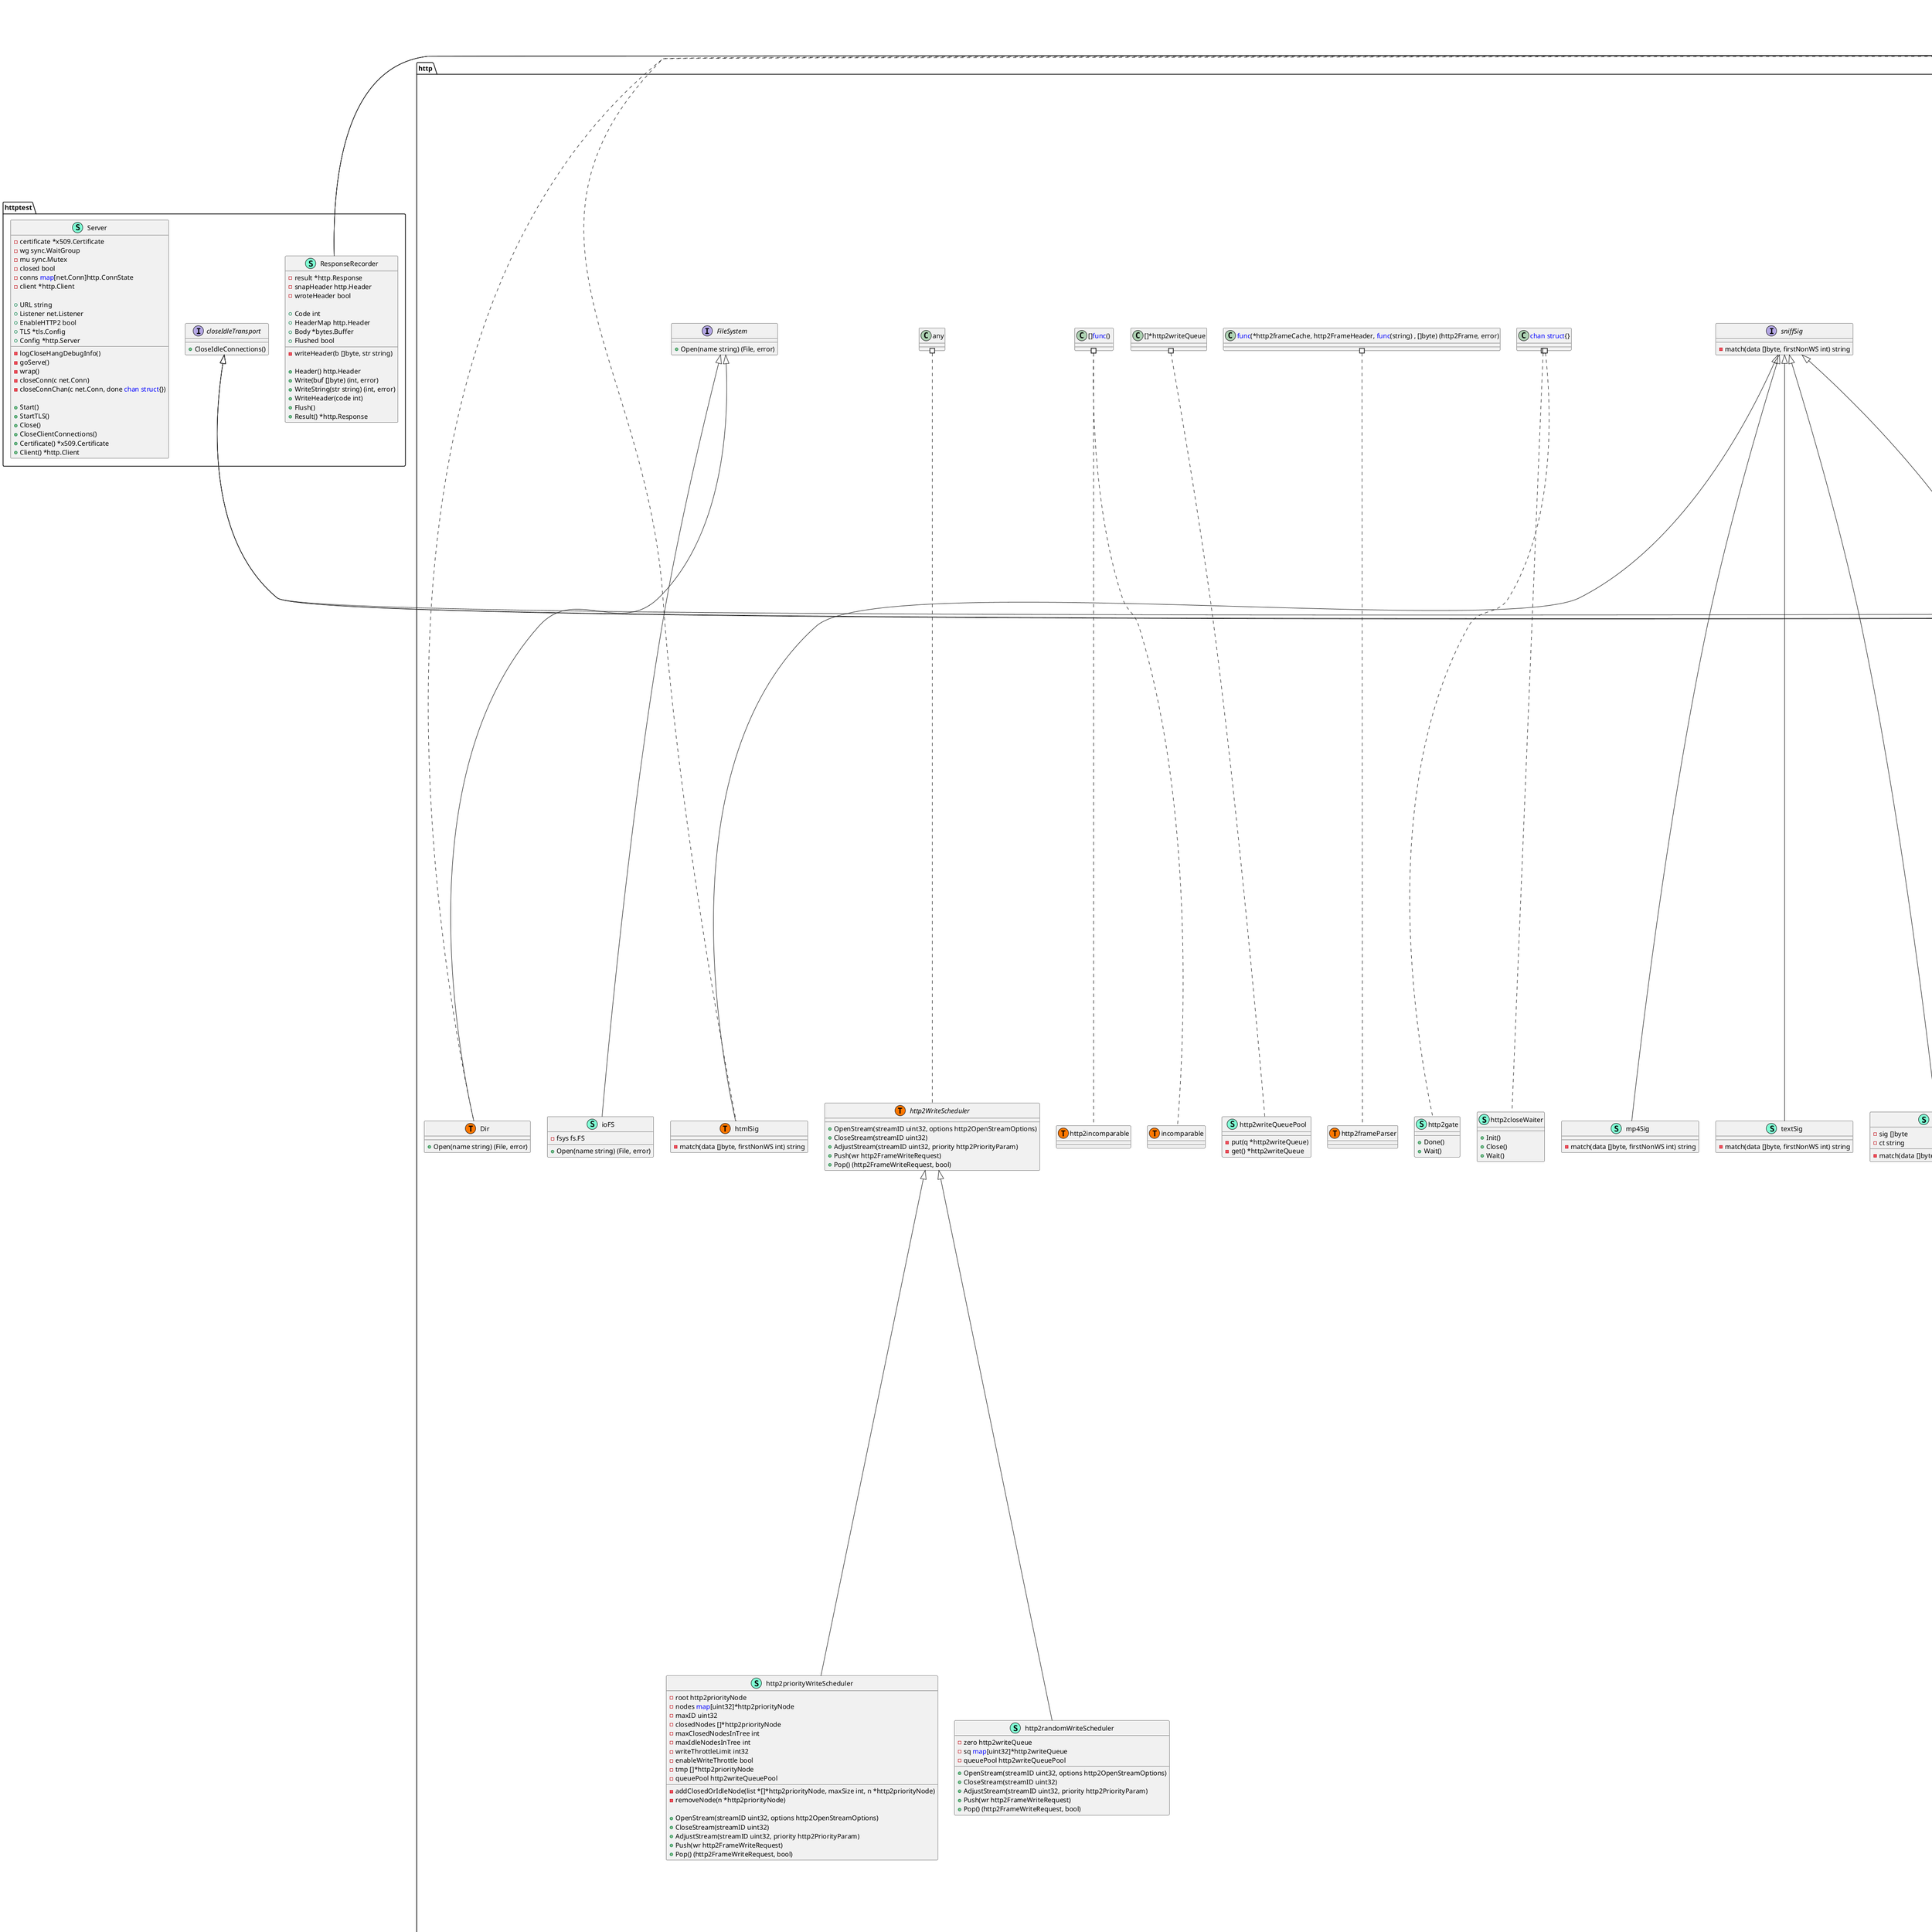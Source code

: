 @startuml
namespace cgi {
    class Handler << (S,Aquamarine) >> {
        + Path string
        + Root string
        + Dir string
        + Env []string
        + InheritEnv []string
        + Logger *log.Logger
        + Args []string
        + Stderr io.Writer
        + PathLocationHandler http.Handler

        - stderr() io.Writer
        - printf(format string, v ...any) 
        - handleInternalRedirect(rw http.ResponseWriter, req *http.Request, path string) 

        + ServeHTTP(rw http.ResponseWriter, req *http.Request) 

    }
    class response << (S,Aquamarine) >> {
        - req *http.Request
        - header http.Header
        - code int
        - wroteHeader bool
        - wroteCGIHeader bool
        - bufw *bufio.Writer

        - writeCGIHeader(p []byte) 

        + Flush() 
        + Header() http.Header
        + Write(p []byte) (int, error)
        + WriteHeader(code int) 

    }
}

"http.Handler" <|-- "cgi.Handler"
"http.Flusher" <|-- "cgi.response"
"http.ResponseWriter" <|-- "cgi.response"

namespace cookiejar {
    class Jar << (S,Aquamarine) >> {
        - psList PublicSuffixList
        - mu sync.Mutex
        - entries <font color=blue>map</font>[string]<font color=blue>map</font>[string]entry
        - nextSeqNum uint64

        - cookies(u *url.URL, now time.Time) []*http.Cookie
        - setCookies(u *url.URL, cookies []*http.Cookie, now time.Time) 
        - newEntry(c *http.Cookie, now time.Time, defPath string, host string) (entry, bool, error)
        - domainAndType(host string, domain string) (string, bool, error)

        + Cookies(u *url.URL) []*http.Cookie
        + SetCookies(u *url.URL, cookies []*http.Cookie) 

    }
    class Options << (S,Aquamarine) >> {
        + PublicSuffixList PublicSuffixList

    }
    interface PublicSuffixList  {
        + PublicSuffix(domain string) string
        + String() string

    }
    class entry << (S,Aquamarine) >> {
        - seqNum uint64

        + Name string
        + Value string
        + Domain string
        + Path string
        + SameSite string
        + Secure bool
        + HttpOnly bool
        + Persistent bool
        + HostOnly bool
        + Expires time.Time
        + Creation time.Time
        + LastAccess time.Time

        - id() string
        - shouldSend(https bool, host string, path string) bool
        - domainMatch(host string) bool
        - pathMatch(requestPath string) bool

    }
}

"http.CookieJar" <|-- "cookiejar.Jar"

namespace fcgi {
    class beginRequest << (S,Aquamarine) >> {
        - role uint16
        - flags uint8
        - reserved []uint8

        - read(content []byte) error

    }
    class bufWriter << (S,Aquamarine) >> {
        - closer io.Closer

        + Close() error

    }
    class child << (S,Aquamarine) >> {
        - conn *conn
        - handler http.Handler
        - requests <font color=blue>map</font>[uint16]*request

        - serve() 
        - handleRecord(rec *record) error
        - serveRequest(req *request, body io.ReadCloser) 
        - cleanUp() 

    }
    class conn << (S,Aquamarine) >> {
        - mutex sync.Mutex
        - rwc io.ReadWriteCloser
        - buf bytes.Buffer
        - h header

        - writeRecord(recType recType, reqId uint16, b []byte) error
        - writeEndRequest(reqId uint16, appStatus int, protocolStatus uint8) error
        - writePairs(recType recType, reqId uint16, pairs <font color=blue>map</font>[string]string) error

        + Close() error

    }
    class envVarsContextKey << (S,Aquamarine) >> {
    }
    class fcgi.recType << (T, #FF7700) >>  {
    }
    class header << (S,Aquamarine) >> {
        + Version uint8
        + Type recType
        + Id uint16
        + ContentLength uint16
        + PaddingLength uint8
        + Reserved uint8

        - init(recType recType, reqId uint16, contentLength int) 

    }
    class record << (S,Aquamarine) >> {
        - h header
        - buf []byte

        - read(r io.Reader) error
        - content() []byte

    }
    class request << (S,Aquamarine) >> {
        - pw *io.PipeWriter
        - reqId uint16
        - params <font color=blue>map</font>[string]string
        - buf []byte
        - rawParams []byte
        - keepConn bool

        - parseParams() 

    }
    class response << (S,Aquamarine) >> {
        - req *request
        - header http.Header
        - code int
        - wroteHeader bool
        - wroteCGIHeader bool
        - w *bufWriter

        - writeCGIHeader(p []byte) 

        + Header() http.Header
        + Write(p []byte) (int, error)
        + WriteHeader(code int) 
        + Flush() 
        + Close() error

    }
    class streamWriter << (S,Aquamarine) >> {
        - c *conn
        - recType recType
        - reqId uint16

        + Write(p []byte) (int, error)
        + Close() error

    }
}
"bufio.Writer" *-- "fcgi.bufWriter"

"http.Flusher" <|-- "fcgi.response"
"http.ResponseWriter" <|-- "fcgi.response"

namespace http {
    class Client << (S,Aquamarine) >> {
        + Transport RoundTripper
        + CheckRedirect <font color=blue>func</font>(*Request, []*Request) error
        + Jar CookieJar
        + Timeout time.Duration

        - send(req *Request, deadline time.Time) (*Response, <font color=blue>func</font>() bool, error)
        - deadline() time.Time
        - transport() RoundTripper
        - checkRedirect(req *Request, via []*Request) error
        - do(req *Request) (*Response, error)
        - makeHeadersCopier(ireq *Request) <font color=blue>func</font>(*Request) 

        + Get(url string) (*Response, error)
        + Do(req *Request) (*Response, error)
        + Post(url string, contentType string, body io.Reader) (*Response, error)
        + PostForm(url string, data url.Values) (*Response, error)
        + Head(url string) (*Response, error)
        + CloseIdleConnections() 

    }
    interface CloseNotifier  {
        + CloseNotify() <font color=blue>chan</font> bool

    }
    class ConnState << (S,Aquamarine) >> {
        + String() string

    }
    class Cookie << (S,Aquamarine) >> {
        + Name string
        + Value string
        + Path string
        + Domain string
        + Expires time.Time
        + RawExpires string
        + MaxAge int
        + Secure bool
        + HttpOnly bool
        + SameSite SameSite
        + Raw string
        + Unparsed []string

        + String() string
        + Valid() error

    }
    interface CookieJar  {
        + SetCookies(u *url.URL, cookies []*Cookie) 
        + Cookies(u *url.URL) []*Cookie

    }
    class Dir << (S,Aquamarine) >> {
        + Open(name string) (File, error)

    }
    interface File  {
        + Readdir(count int) ([]fs.FileInfo, error)
        + Stat() (fs.FileInfo, error)

    }
    interface FileSystem  {
        + Open(name string) (File, error)

    }
    interface Flusher  {
        + Flush() 

    }
    interface Handler  {
        + ServeHTTP( ResponseWriter,  *Request) 

    }
    class HandlerFunc << (S,Aquamarine) >> {
        + ServeHTTP(w ResponseWriter, r *Request) 

    }
    class Header << (S,Aquamarine) >> {
        - get(key string) string
        - has(key string) bool
        - write(w io.Writer, trace *httptrace.ClientTrace) error
        - sortedKeyValues(exclude <font color=blue>map</font>[string]bool) ([]keyValues, *headerSorter)
        - writeSubset(w io.Writer, exclude <font color=blue>map</font>[string]bool, trace *httptrace.ClientTrace) error

        + Add(key string, value string) 
        + Set(key string, value string) 
        + Get(key string) string
        + Values(key string) []string
        + Del(key string) 
        + Write(w io.Writer) error
        + Clone() Header
        + WriteSubset(w io.Writer, exclude <font color=blue>map</font>[string]bool) error

    }
    interface Hijacker  {
        + Hijack() (net.Conn, *bufio.ReadWriter, error)

    }
    class ProtocolError << (S,Aquamarine) >> {
        + ErrorString string

        + Error() string

    }
    class PushOptions << (S,Aquamarine) >> {
        + Method string
        + Header Header

    }
    interface Pusher  {
        + Push(target string, opts *PushOptions) error

    }
    class Request << (S,Aquamarine) >> {
        - ctx context.Context

        + Method string
        + URL *url.URL
        + Proto string
        + ProtoMajor int
        + ProtoMinor int
        + Header Header
        + Body io.ReadCloser
        + GetBody <font color=blue>func</font>() (io.ReadCloser, error)
        + ContentLength int64
        + TransferEncoding []string
        + Close bool
        + Host string
        + Form url.Values
        + PostForm url.Values
        + MultipartForm *multipart.Form
        + Trailer Header
        + RemoteAddr string
        + RequestURI string
        + TLS *tls.ConnectionState
        + Cancel <font color=blue>chan</font> <font color=blue>struct</font>{}
        + Response *Response

        - multipartReader(allowMixed bool) (*multipart.Reader, error)
        - isH2Upgrade() bool
        - write(w io.Writer, usingProxy bool, extraHeaders Header, waitForContinue <font color=blue>func</font>() bool) error
        - expectsContinue() bool
        - wantsHttp10KeepAlive() bool
        - wantsClose() bool
        - closeBody() error
        - isReplayable() bool
        - outgoingLength() int64
        - requiresHTTP1() bool

        + Context() context.Context
        + WithContext(ctx context.Context) *Request
        + Clone(ctx context.Context) *Request
        + ProtoAtLeast(major int, minor int) bool
        + UserAgent() string
        + Cookies() []*Cookie
        + Cookie(name string) (*Cookie, error)
        + AddCookie(c *Cookie) 
        + Referer() string
        + MultipartReader() (*multipart.Reader, error)
        + Write(w io.Writer) error
        + WriteProxy(w io.Writer) error
        + BasicAuth() (string, string, bool)
        + SetBasicAuth(username string, password string) 
        + ParseForm() error
        + ParseMultipartForm(maxMemory int64) error
        + FormValue(key string) string
        + PostFormValue(key string) string
        + FormFile(key string) (multipart.File, *multipart.FileHeader, error)

    }
    class Response << (S,Aquamarine) >> {
        + Status string
        + StatusCode int
        + Proto string
        + ProtoMajor int
        + ProtoMinor int
        + Header Header
        + Body io.ReadCloser
        + ContentLength int64
        + TransferEncoding []string
        + Close bool
        + Uncompressed bool
        + Trailer Header
        + Request *Request
        + TLS *tls.ConnectionState

        - closeBody() 
        - bodyIsWritable() bool
        - isProtocolSwitch() bool

        + Cookies() []*Cookie
        + Location() (*url.URL, error)
        + ProtoAtLeast(major int, minor int) bool
        + Write(w io.Writer) error

    }
    interface ResponseWriter  {
        + Header() Header
        + Write( []byte) (int, error)
        + WriteHeader(statusCode int) 

    }
    interface RoundTripper  {
        + RoundTrip( *Request) (*Response, error)

    }
    class ServeMux << (S,Aquamarine) >> {
        - mu sync.RWMutex
        - m <font color=blue>map</font>[string]muxEntry
        - es []muxEntry
        - hosts bool

        - match(path string) (Handler, string)
        - redirectToPathSlash(host string, path string, u *url.URL) (*url.URL, bool)
        - shouldRedirectRLocked(host string, path string) bool
        - handler(host string, path string) (Handler, string)

        + Handler(r *Request) (Handler, string)
        + ServeHTTP(w ResponseWriter, r *Request) 
        + Handle(pattern string, handler Handler) 
        + HandleFunc(pattern string, handler <font color=blue>func</font>(ResponseWriter, *Request) ) 

    }
    class Server << (S,Aquamarine) >> {
        - inShutdown atomicBool
        - disableKeepAlives int32
        - nextProtoOnce sync.Once
        - nextProtoErr error
        - mu sync.Mutex
        - listeners <font color=blue>map</font>[*net.Listener]<font color=blue>struct</font>{}
        - activeConn <font color=blue>map</font>[*conn]<font color=blue>struct</font>{}
        - doneChan <font color=blue>chan</font> <font color=blue>struct</font>{}
        - onShutdown []<font color=blue>func</font>() 

        + Addr string
        + Handler Handler
        + TLSConfig *tls.Config
        + ReadTimeout time.Duration
        + ReadHeaderTimeout time.Duration
        + WriteTimeout time.Duration
        + IdleTimeout time.Duration
        + MaxHeaderBytes int
        + TLSNextProto <font color=blue>map</font>[string]<font color=blue>func</font>(*Server, *tls.Conn, Handler) 
        + ConnState <font color=blue>func</font>(net.Conn, ConnState) 
        + ErrorLog *log.Logger
        + BaseContext <font color=blue>func</font>(net.Listener) context.Context
        + ConnContext <font color=blue>func</font>(context.Context, net.Conn) context.Context

        - newConn(rwc net.Conn) *conn
        - maxHeaderBytes() int
        - initialReadLimitSize() int64
        - tlsHandshakeTimeout() time.Duration
        - getDoneChan() <font color=blue>chan</font> <font color=blue>struct</font>{}
        - getDoneChanLocked() <font color=blue>chan</font> <font color=blue>struct</font>{}
        - closeDoneChanLocked() 
        - numListeners() int
        - closeIdleConns() bool
        - closeListenersLocked() error
        - shouldConfigureHTTP2ForServe() bool
        - trackListener(ln *net.Listener, add bool) bool
        - trackConn(c *conn, add bool) 
        - idleTimeout() time.Duration
        - readHeaderTimeout() time.Duration
        - doKeepAlives() bool
        - shuttingDown() bool
        - logf(format string, args ...any) 
        - setupHTTP2_ServeTLS() error
        - setupHTTP2_Serve() error
        - onceSetNextProtoDefaults_Serve() 
        - onceSetNextProtoDefaults() 

        + Close() error
        + Shutdown(ctx context.Context) error
        + RegisterOnShutdown(f <font color=blue>func</font>() ) 
        + ListenAndServe() error
        + Serve(l net.Listener) error
        + ServeTLS(l net.Listener, certFile string, keyFile string) error
        + SetKeepAlivesEnabled(v bool) 
        + ListenAndServeTLS(certFile string, keyFile string) error

    }
    class Transport << (S,Aquamarine) >> {
        - idleMu sync.Mutex
        - closeIdle bool
        - idleConn <font color=blue>map</font>[connectMethodKey][]*persistConn
        - idleConnWait <font color=blue>map</font>[connectMethodKey]wantConnQueue
        - idleLRU connLRU
        - reqMu sync.Mutex
        - reqCanceler <font color=blue>map</font>[cancelKey]<font color=blue>func</font>(error) 
        - altMu sync.Mutex
        - altProto atomic.Value
        - connsPerHostMu sync.Mutex
        - connsPerHost <font color=blue>map</font>[connectMethodKey]int
        - connsPerHostWait <font color=blue>map</font>[connectMethodKey]wantConnQueue
        - nextProtoOnce sync.Once
        - h2transport h2Transport
        - tlsNextProtoWasNil bool

        + Proxy <font color=blue>func</font>(*Request) (*url.URL, error)
        + DialContext <font color=blue>func</font>(context.Context, string, string) (net.Conn, error)
        + Dial <font color=blue>func</font>(string, string) (net.Conn, error)
        + DialTLSContext <font color=blue>func</font>(context.Context, string, string) (net.Conn, error)
        + DialTLS <font color=blue>func</font>(string, string) (net.Conn, error)
        + TLSClientConfig *tls.Config
        + TLSHandshakeTimeout time.Duration
        + DisableKeepAlives bool
        + DisableCompression bool
        + MaxIdleConns int
        + MaxIdleConnsPerHost int
        + MaxConnsPerHost int
        + IdleConnTimeout time.Duration
        + ResponseHeaderTimeout time.Duration
        + ExpectContinueTimeout time.Duration
        + TLSNextProto <font color=blue>map</font>[string]<font color=blue>func</font>(string, *tls.Conn) RoundTripper
        + ProxyConnectHeader Header
        + GetProxyConnectHeader <font color=blue>func</font>(context.Context, *url.URL, string) (Header, error)
        + MaxResponseHeaderBytes int64
        + WriteBufferSize int
        + ReadBufferSize int
        + ForceAttemptHTTP2 bool

        - writeBufferSize() int
        - readBufferSize() int
        - hasCustomTLSDialer() bool
        - onceSetNextProtoDefaults() 
        - useRegisteredProtocol(req *Request) bool
        - alternateRoundTripper(req *Request) RoundTripper
        - roundTrip(req *Request) (*Response, error)
        - cancelRequest(key cancelKey, err error) bool
        - connectMethodForRequest(treq *transportRequest) (connectMethod, error)
        - putOrCloseIdleConn(pconn *persistConn) 
        - maxIdleConnsPerHost() int
        - tryPutIdleConn(pconn *persistConn) error
        - queueForIdleConn(w *wantConn) bool
        - removeIdleConn(pconn *persistConn) bool
        - removeIdleConnLocked(pconn *persistConn) bool
        - setReqCanceler(key cancelKey, fn <font color=blue>func</font>(error) ) 
        - replaceReqCanceler(key cancelKey, fn <font color=blue>func</font>(error) ) bool
        - dial(ctx context.Context, network string, addr string) (net.Conn, error)
        - customDialTLS(ctx context.Context, network string, addr string) (net.Conn, error)
        - getConn(treq *transportRequest, cm connectMethod) (*persistConn, error)
        - queueForDial(w *wantConn) 
        - dialConnFor(w *wantConn) 
        - decConnsPerHost(key connectMethodKey) 
        - dialConn(ctx context.Context, cm connectMethod) (*persistConn, error)

        + RoundTrip(req *Request) (*Response, error)
        + RoundTrip(req *Request) (*Response, error)
        + Clone() *Transport
        + RegisterProtocol(scheme string, rt RoundTripper) 
        + CloseIdleConnections() 
        + CancelRequest(req *Request) 

    }
    interface anyDirs  {
        - len() int
        - name(i int) string
        - isDir(i int) bool

    }
    class arrayReader << (S,Aquamarine) >> {
        - arrayPromise js.Value
        - pending []byte
        - read bool
        - err error

        + Read(p []byte) (int, error)
        + Close() error

    }
    class atomicBool << (S,Aquamarine) >> {
        - isSet() bool
        - setTrue() 
        - setFalse() 

    }
    class body << (S,Aquamarine) >> {
        - src io.Reader
        - hdr any
        - r *bufio.Reader
        - closing bool
        - doEarlyClose bool
        - mu sync.Mutex
        - sawEOF bool
        - closed bool
        - earlyClose bool
        - onHitEOF <font color=blue>func</font>() 

        - readLocked(p []byte) (int, error)
        - readTrailer() error
        - unreadDataSizeLocked() int64
        - didEarlyClose() bool
        - bodyRemains() bool
        - registerOnHitEOF(fn <font color=blue>func</font>() ) 

        + Read(p []byte) (int, error)
        + Close() error

    }
    class bodyEOFSignal << (S,Aquamarine) >> {
        - body io.ReadCloser
        - mu sync.Mutex
        - closed bool
        - rerr error
        - fn <font color=blue>func</font>(error) error
        - earlyCloseFn <font color=blue>func</font>() error

        - condfn(err error) error

        + Read(p []byte) (int, error)
        + Close() error

    }
    class bodyLocked << (S,Aquamarine) >> {
        - b *body

        + Read(p []byte) (int, error)

    }
    class bufioFlushWriter << (S,Aquamarine) >> {
        - w io.Writer

        + Write(p []byte) (int, error)

    }
    class byteReader << (S,Aquamarine) >> {
        - b byte
        - done bool

        + Read(p []byte) (int, error)

    }
    class cancelKey << (S,Aquamarine) >> {
        - req *Request

    }
    class cancelTimerBody << (S,Aquamarine) >> {
        - stop <font color=blue>func</font>() 
        - rc io.ReadCloser
        - reqDidTimeout <font color=blue>func</font>() bool

        + Read(p []byte) (int, error)
        + Close() error

    }
    class checkConnErrorWriter << (S,Aquamarine) >> {
        - c *conn

        + Write(p []byte) (int, error)

    }
    class chunkWriter << (S,Aquamarine) >> {
        - res *response
        - header Header
        - wroteHeader bool
        - chunking bool

        - flush() 
        - close() 
        - writeHeader(p []byte) 

        + Write(p []byte) (int, error)

    }
    interface closeWriter  {
        + CloseWrite() error

    }
    class conn << (S,Aquamarine) >> {
        - server *Server
        - cancelCtx context.CancelFunc
        - rwc net.Conn
        - remoteAddr string
        - tlsState *tls.ConnectionState
        - werr error
        - r *connReader
        - bufr *bufio.Reader
        - bufw *bufio.Writer
        - lastMethod string
        - curReq atomic.Value
        - curState <font color=blue>struct</font>{uint64}
        - mu sync.Mutex
        - hijackedv bool

        - hijacked() bool
        - hijackLocked() (net.Conn, *bufio.ReadWriter, error)
        - readRequest(ctx context.Context) (*response, error)
        - finalFlush() 
        - close() 
        - closeWriteAndWait() 
        - setState(nc net.Conn, state ConnState, runHook bool) 
        - getState() (ConnState, int64)
        - serve(ctx context.Context) 

    }
    class connLRU << (S,Aquamarine) >> {
        - ll *list.List
        - m <font color=blue>map</font>[*persistConn]*list.Element

        - add(pc *persistConn) 
        - removeOldest() *persistConn
        - remove(pc *persistConn) 
        - len() int

    }
    class connReader << (S,Aquamarine) >> {
        - conn *conn
        - mu sync.Mutex
        - hasByte bool
        - byteBuf []byte
        - cond *sync.Cond
        - inRead bool
        - aborted bool
        - remain int64

        - lock() 
        - unlock() 
        - startBackgroundRead() 
        - backgroundRead() 
        - abortPendingRead() 
        - setReadLimit(remain int64) 
        - setInfiniteReadLimit() 
        - hitReadLimit() bool
        - handleReadError(_ error) 
        - closeNotify() 

        + Read(p []byte) (int, error)

    }
    class connectMethod << (S,Aquamarine) >> {
        - proxyURL *url.URL
        - targetScheme string
        - targetAddr string
        - onlyH1 bool

        + _ incomparable

        - proxyAuth() string
        - key() connectMethodKey
        - scheme() string
        - addr() string
        - tlsHost() string

    }
    class connectMethodKey << (S,Aquamarine) >> {
        - proxy string
        - onlyH1 bool

        + String() string

    }
    class contextKey << (S,Aquamarine) >> {
        - name string

        + String() string

    }
    class countingWriter << (S,Aquamarine) >> {
        + Write(p []byte) (int, error)

    }
    class dirEntryDirs << (S,Aquamarine) >> {
        - len() int
        - isDir(i int) bool
        - name(i int) string

    }
    interface erringRoundTripper  {
        + RoundTripErr() error

    }
    class errorReader << (S,Aquamarine) >> {
        - err error

        + Read(p []byte) (int, error)

    }
    class exactSig << (S,Aquamarine) >> {
        - sig []byte
        - ct string

        - match(data []byte, firstNonWS int) string

    }
    class expectContinueReader << (S,Aquamarine) >> {
        - resp *response
        - readCloser io.ReadCloser
        - closed atomicBool
        - sawEOF atomicBool

        + Read(p []byte) (int, error)
        + Close() error

    }
    class extraHeader << (S,Aquamarine) >> {
        - contentType string
        - connection string
        - transferEncoding string
        - date []byte
        - contentLength []byte

        + Write(w *bufio.Writer) 

    }
    class fakeLocker << (S,Aquamarine) >> {
        + Lock() 
        + Unlock() 

    }
    class fileHandler << (S,Aquamarine) >> {
        - root FileSystem

        + ServeHTTP(w ResponseWriter, r *Request) 

    }
    class fileInfoDirs << (S,Aquamarine) >> {
        - len() int
        - isDir(i int) bool
        - name(i int) string

    }
    class fileTransport << (S,Aquamarine) >> {
        - fh fileHandler

        + RoundTrip(req *Request) (*Response, error)

    }
    class finishAsyncByteRead << (S,Aquamarine) >> {
        - tw *transferWriter

        + Read(p []byte) (int, error)

    }
    class globalOptionsHandler << (S,Aquamarine) >> {
        + ServeHTTP(w ResponseWriter, r *Request) 

    }
    class gzipReader << (S,Aquamarine) >> {
        - body *bodyEOFSignal
        - zr *gzip.Reader
        - zerr error

        + _ incomparable

        + Read(p []byte) (int, error)
        + Close() error

    }
    interface h2Transport  {
        + CloseIdleConnections() 

    }
    class headerSorter << (S,Aquamarine) >> {
        - kvs []keyValues

        + Len() int
        + Swap(i int, j int) 
        + Less(i int, j int) bool

    }
    class htmlSig << (S,Aquamarine) >> {
        - match(data []byte, firstNonWS int) string

    }
    class http.ConnState << (T, #FF7700) >>  {
    }
    class http.Dir << (T, #FF7700) >>  {
    }
    class http.HandlerFunc << (T, #FF7700) >>  {
    }
    class http.Header << (T, #FF7700) >>  {
    }
    class http.SameSite << (T, #FF7700) >>  {
    }
    class http.atomicBool << (T, #FF7700) >>  {
    }
    class http.condResult << (T, #FF7700) >>  {
    }
    class http.countingWriter << (T, #FF7700) >>  {
    }
    class http.dirEntryDirs << (T, #FF7700) >>  {
    }
    class http.fileInfoDirs << (T, #FF7700) >>  {
    }
    class http.htmlSig << (T, #FF7700) >>  {
    }
    class http.http2ConnectionError << (T, #FF7700) >>  {
    }
    class http.http2ErrCode << (T, #FF7700) >>  {
    }
    class http.http2Flags << (T, #FF7700) >>  {
    }
    class http.http2FrameType << (T, #FF7700) >>  {
    }
    class http.http2SettingID << (T, #FF7700) >>  {
    }
    class http.http2WriteScheduler << (T, #FF7700) >>  {
    }
    class http.http2closeWaiter << (T, #FF7700) >>  {
    }
    class http.http2duplicatePseudoHeaderError << (T, #FF7700) >>  {
    }
    class http.http2frameParser << (T, #FF7700) >>  {
    }
    class http.http2gate << (T, #FF7700) >>  {
    }
    class http.http2goroutineLock << (T, #FF7700) >>  {
    }
    class http.http2headerFieldNameError << (T, #FF7700) >>  {
    }
    class http.http2headerFieldValueError << (T, #FF7700) >>  {
    }
    class http.http2incomparable << (T, #FF7700) >>  {
    }
    class http.http2priorityNodeState << (T, #FF7700) >>  {
    }
    class http.http2pseudoHeaderError << (T, #FF7700) >>  {
    }
    class http.http2serverMessage << (T, #FF7700) >>  {
    }
    class http.http2sortPriorityNodeSiblings << (T, #FF7700) >>  {
    }
    class http.http2streamState << (T, #FF7700) >>  {
    }
    class http.http2writeQueuePool << (T, #FF7700) >>  {
    }
    class http.http2writeSettings << (T, #FF7700) >>  {
    }
    class http.incomparable << (T, #FF7700) >>  {
    }
    class http.socksAuthMethod << (T, #FF7700) >>  {
    }
    class http.socksCommand << (T, #FF7700) >>  {
    }
    class http.socksReply << (T, #FF7700) >>  {
    }
    class http2ClientConn << (S,Aquamarine) >> {
        - t *http2Transport
        - tconn net.Conn
        - tlsState *tls.ConnectionState
        - reused uint32
        - singleUse bool
        - getConnCalled bool
        - readerDone <font color=blue>chan</font> <font color=blue>struct</font>{}
        - readerErr error
        - idleTimeout time.Duration
        - idleTimer *time.Timer
        - mu sync.Mutex
        - cond *sync.Cond
        - flow http2flow
        - inflow http2flow
        - doNotReuse bool
        - closing bool
        - closed bool
        - seenSettings bool
        - wantSettingsAck bool
        - goAway *http2GoAwayFrame
        - goAwayDebug string
        - streams <font color=blue>map</font>[uint32]*http2clientStream
        - streamsReserved int
        - nextStreamID uint32
        - pendingRequests int
        - pings <font color=blue>map</font>[[]byte]<font color=blue>chan</font> <font color=blue>struct</font>{}
        - br *bufio.Reader
        - lastActive time.Time
        - lastIdle time.Time
        - maxFrameSize uint32
        - maxConcurrentStreams uint32
        - peerMaxHeaderListSize uint64
        - initialWindowSize uint32
        - reqHeaderMu <font color=blue>chan</font> <font color=blue>struct</font>{}
        - wmu sync.Mutex
        - bw *bufio.Writer
        - fr *http2Framer
        - werr error
        - hbuf bytes.Buffer
        - henc *hpack.Encoder

        - healthCheck() 
        - setGoAway(f *http2GoAwayFrame) 
        - idleState() http2clientConnIdleState
        - idleStateLocked() http2clientConnIdleState
        - canTakeNewRequestLocked() bool
        - tooIdleLocked() bool
        - onIdleTimeout() 
        - closeIfIdle() 
        - isDoNotReuseAndIdle() bool
        - sendGoAway() error
        - closeForError(err error) error
        - closeForLostPing() error
        - responseHeaderTimeout() time.Duration
        - decrStreamReservations() 
        - decrStreamReservationsLocked() 
        - awaitOpenSlotForStreamLocked(cs *http2clientStream) error
        - writeHeaders(streamID uint32, endStream bool, maxFrameSize int, hdrs []byte) error
        - encodeHeaders(req *Request, addGzipHeader bool, trailers string, contentLength int64) ([]byte, error)
        - encodeTrailers(trailer Header) ([]byte, error)
        - writeHeader(name string, value string) 
        - addStreamLocked(cs *http2clientStream) 
        - forgetStreamID(id uint32) 
        - readLoop() 
        - countReadFrameError(err error) 
        - writeStreamReset(streamID uint32, code http2ErrCode, err error) 
        - logf(format string, args ...<font color=blue>interface</font>{}) 
        - vlogf(format string, args ...<font color=blue>interface</font>{}) 

        + SetDoNotReuse() 
        + CanTakeNewRequest() bool
        + ReserveNewRequest() bool
        + State() http2ClientConnState
        + Shutdown(ctx context.Context) error
        + Close() error
        + RoundTrip(req *Request) (*Response, error)
        + Ping(ctx context.Context) error

    }
    interface http2ClientConnPool  {
        + GetClientConn(req *Request, addr string) (*http2ClientConn, error)
        + MarkDead( *http2ClientConn) 

    }
    class http2ClientConnState << (S,Aquamarine) >> {
        + Closed bool
        + Closing bool
        + StreamsActive int
        + StreamsReserved int
        + StreamsPending int
        + MaxConcurrentStreams uint32
        + LastIdle time.Time

    }
    class http2ConnectionError << (S,Aquamarine) >> {
        + Error() string

    }
    class http2ContinuationFrame << (S,Aquamarine) >> {
        - headerFragBuf []byte

        + HeaderBlockFragment() []byte
        + HeadersEnded() bool

    }
    class http2DataFrame << (S,Aquamarine) >> {
        - data []byte

        + StreamEnded() bool
        + Data() []byte

    }
    class http2ErrCode << (S,Aquamarine) >> {
        - stringToken() string

        + String() string

    }
    class http2Flags << (S,Aquamarine) >> {
        + Has(v http2Flags) bool

    }
    interface http2Frame  {
        - invalidate() 

        + Header() http2FrameHeader

    }
    class http2FrameHeader << (S,Aquamarine) >> {
        - valid bool

        + Type http2FrameType
        + Flags http2Flags
        + Length uint32
        + StreamID uint32

        - writeDebug(buf *bytes.Buffer) 
        - checkValid() 
        - invalidate() 

        + Header() http2FrameHeader
        + String() string

    }
    class http2FrameType << (S,Aquamarine) >> {
        + String() string

    }
    class http2FrameWriteRequest << (S,Aquamarine) >> {
        - write http2writeFramer
        - stream *http2stream
        - done <font color=blue>chan</font> error

        - isControl() bool
        - replyToWriter(err error) 

        + StreamID() uint32
        + DataSize() int
        + Consume(n int32) (http2FrameWriteRequest, http2FrameWriteRequest, int)
        + String() string

    }
    class http2Framer << (S,Aquamarine) >> {
        - r io.Reader
        - lastFrame http2Frame
        - errDetail error
        - countError <font color=blue>func</font>(string) 
        - lastHeaderStream uint32
        - maxReadSize uint32
        - headerBuf []byte
        - getReadBuf <font color=blue>func</font>(uint32) []byte
        - readBuf []byte
        - maxWriteSize uint32
        - w io.Writer
        - wbuf []byte
        - logReads bool
        - debugFramer *http2Framer
        - debugFramerBuf *bytes.Buffer
        - debugReadLoggerf <font color=blue>func</font>(string, ...<font color=blue>interface</font>{}) 
        - debugWriteLoggerf <font color=blue>func</font>(string, ...<font color=blue>interface</font>{}) 
        - frameCache *http2frameCache

        + AllowIllegalWrites bool
        + AllowIllegalReads bool
        + ReadMetaHeaders *hpack.Decoder
        + MaxHeaderListSize uint32

        - maxHeaderListSize() uint32
        - startWrite(ftype http2FrameType, flags http2Flags, streamID uint32) 
        - endWrite() error
        - logWrite() 
        - writeByte(v byte) 
        - writeBytes(v []byte) 
        - writeUint16(v uint16) 
        - writeUint32(v uint32) 
        - connError(code http2ErrCode, reason string) error
        - checkFrameOrder(f http2Frame) error
        - maxHeaderStringLen() int
        - readMetaFrame(hf *http2HeadersFrame) (*http2MetaHeadersFrame, error)

        + SetReuseFrames() 
        + SetMaxReadFrameSize(v uint32) 
        + ErrorDetail() error
        + ReadFrame() (http2Frame, error)
        + WriteData(streamID uint32, endStream bool, data []byte) error
        + WriteDataPadded(streamID uint32, endStream bool, data []byte, pad []byte) error
        + WriteSettings(settings ...http2Setting) error
        + WriteSettingsAck() error
        + WritePing(ack bool, data []byte) error
        + WriteGoAway(maxStreamID uint32, code http2ErrCode, debugData []byte) error
        + WriteWindowUpdate(streamID uint32, incr uint32) error
        + WriteHeaders(p http2HeadersFrameParam) error
        + WritePriority(streamID uint32, p http2PriorityParam) error
        + WriteRSTStream(streamID uint32, code http2ErrCode) error
        + WriteContinuation(streamID uint32, endHeaders bool, headerBlockFragment []byte) error
        + WritePushPromise(p http2PushPromiseParam) error
        + WriteRawFrame(t http2FrameType, flags http2Flags, streamID uint32, payload []byte) error

    }
    class http2GoAwayError << (S,Aquamarine) >> {
        + LastStreamID uint32
        + ErrCode http2ErrCode
        + DebugData string

        + Error() string

    }
    class http2GoAwayFrame << (S,Aquamarine) >> {
        - debugData []byte

        + LastStreamID uint32
        + ErrCode http2ErrCode

        + DebugData() []byte

    }
    class http2HeadersFrame << (S,Aquamarine) >> {
        - headerFragBuf []byte

        + Priority http2PriorityParam

        + HeaderBlockFragment() []byte
        + HeadersEnded() bool
        + StreamEnded() bool
        + HasPriority() bool

    }
    class http2HeadersFrameParam << (S,Aquamarine) >> {
        + StreamID uint32
        + BlockFragment []byte
        + EndStream bool
        + EndHeaders bool
        + PadLength uint8
        + Priority http2PriorityParam

    }
    class http2MetaHeadersFrame << (S,Aquamarine) >> {
        + Fields []hpack.HeaderField
        + Truncated bool

        - checkPseudos() error

        + PseudoValue(pseudo string) string
        + RegularFields() []hpack.HeaderField
        + PseudoFields() []hpack.HeaderField

    }
    class http2OpenStreamOptions << (S,Aquamarine) >> {
        + PusherID uint32

    }
    class http2PingFrame << (S,Aquamarine) >> {
        + Data []byte

        + IsAck() bool

    }
    class http2PriorityFrame << (S,Aquamarine) >> {
    }
    class http2PriorityParam << (S,Aquamarine) >> {
        + StreamDep uint32
        + Exclusive bool
        + Weight uint8

        + IsZero() bool

    }
    class http2PriorityWriteSchedulerConfig << (S,Aquamarine) >> {
        + MaxClosedNodesInTree int
        + MaxIdleNodesInTree int
        + ThrottleOutOfOrderWrites bool

    }
    class http2PushPromiseFrame << (S,Aquamarine) >> {
        - headerFragBuf []byte

        + PromiseID uint32

        + HeaderBlockFragment() []byte
        + HeadersEnded() bool

    }
    class http2PushPromiseParam << (S,Aquamarine) >> {
        + StreamID uint32
        + PromiseID uint32
        + BlockFragment []byte
        + EndHeaders bool
        + PadLength uint8

    }
    class http2RSTStreamFrame << (S,Aquamarine) >> {
        + ErrCode http2ErrCode

    }
    class http2RoundTripOpt << (S,Aquamarine) >> {
        + OnlyCachedConn bool

    }
    class http2ServeConnOpts << (S,Aquamarine) >> {
        + Context context.Context
        + BaseConfig *Server
        + Handler Handler

        - context() context.Context
        - baseConfig() *Server
        - handler() Handler

    }
    class http2Server << (S,Aquamarine) >> {
        - state *http2serverInternalState

        + MaxHandlers int
        + MaxConcurrentStreams uint32
        + MaxReadFrameSize uint32
        + PermitProhibitedCipherSuites bool
        + IdleTimeout time.Duration
        + MaxUploadBufferPerConnection int32
        + MaxUploadBufferPerStream int32
        + NewWriteScheduler <font color=blue>func</font>() http2WriteScheduler
        + CountError <font color=blue>func</font>(string) 
        + NewWriteScheduler <font color=blue>func</font>() http2WriteScheduler

        - initialConnRecvWindowSize() int32
        - initialStreamRecvWindowSize() int32
        - maxReadFrameSize() uint32
        - maxConcurrentStreams() uint32
        - maxQueuedControlFrames() int

        + ServeConn(c net.Conn, opts *http2ServeConnOpts) 

    }
    class http2Setting << (S,Aquamarine) >> {
        + ID http2SettingID
        + Val uint32

        + String() string
        + Valid() error

    }
    class http2SettingID << (S,Aquamarine) >> {
        + String() string

    }
    class http2SettingsFrame << (S,Aquamarine) >> {
        - p []byte

        + IsAck() bool
        + Value(id http2SettingID) (uint32, bool)
        + Setting(i int) http2Setting
        + NumSettings() int
        + HasDuplicates() bool
        + ForeachSetting(fn <font color=blue>func</font>(http2Setting) error) error

    }
    class http2StreamError << (S,Aquamarine) >> {
        + StreamID uint32
        + Code http2ErrCode
        + Cause error

        - writeFrame(ctx http2writeContext) error
        - staysWithinBuffer(max int) bool

        + Error() string

    }
    class http2Transport << (S,Aquamarine) >> {
        - t1 *Transport
        - connPoolOnce sync.Once
        - connPoolOrDef http2ClientConnPool

        + DialTLS <font color=blue>func</font>(string, string, *tls.Config) (net.Conn, error)
        + TLSClientConfig *tls.Config
        + ConnPool http2ClientConnPool
        + DisableCompression bool
        + AllowHTTP bool
        + MaxHeaderListSize uint32
        + StrictMaxConcurrentStreams bool
        + ReadIdleTimeout time.Duration
        + PingTimeout time.Duration
        + WriteByteTimeout time.Duration
        + CountError <font color=blue>func</font>(string) 
        + MaxHeaderListSize uint32
        + ConnPool any

        - dialTLSWithContext(ctx context.Context, network string, addr string, cfg *tls.Config) (*tls.Conn, error)
        - maxHeaderListSize() uint32
        - disableCompression() bool
        - pingTimeout() time.Duration
        - connPool() http2ClientConnPool
        - initConnPool() 
        - dialClientConn(ctx context.Context, addr string, singleUse bool) (*http2ClientConn, error)
        - newTLSConfig(host string) *tls.Config
        - dialTLS(ctx context.Context) <font color=blue>func</font>(string, string, *tls.Config) (net.Conn, error)
        - disableKeepAlives() bool
        - expectContinueTimeout() time.Duration
        - newClientConn(c net.Conn, singleUse bool) (*http2ClientConn, error)
        - vlogf(format string, args ...<font color=blue>interface</font>{}) 
        - logf(format string, args ...<font color=blue>interface</font>{}) 
        - idleConnTimeout() time.Duration

        + RoundTrip(req *Request) (*Response, error)
        + RoundTripOpt(req *Request, opt http2RoundTripOpt) (*Response, error)
        + CloseIdleConnections() 
        + NewClientConn(c net.Conn) (*http2ClientConn, error)
        + RoundTrip( *Request) (*Response, error)
        + CloseIdleConnections() 

    }
    class http2UnknownFrame << (S,Aquamarine) >> {
        - p []byte

        + Payload() []byte

    }
    class http2WindowUpdateFrame << (S,Aquamarine) >> {
        + Increment uint32

    }
    interface http2WriteScheduler  {
        + OpenStream(streamID uint32, options http2OpenStreamOptions) 
        + CloseStream(streamID uint32) 
        + AdjustStream(streamID uint32, priority http2PriorityParam) 
        + Push(wr http2FrameWriteRequest) 
        + Pop() (http2FrameWriteRequest, bool)

    }
    class http2addConnCall << (S,Aquamarine) >> {
        - p *http2clientConnPool
        - done <font color=blue>chan</font> <font color=blue>struct</font>{}
        - err error

        + _ http2incomparable

        - run(t *http2Transport, key string, tc *tls.Conn) 

    }
    class http2bodyReadMsg << (S,Aquamarine) >> {
        - st *http2stream
        - n int

    }
    class http2bufferedWriter << (S,Aquamarine) >> {
        - w io.Writer
        - bw *bufio.Writer

        + _ http2incomparable

        + Available() int
        + Write(p []byte) (int, error)
        + Flush() error

    }
    class http2chunkWriter << (S,Aquamarine) >> {
        - rws *http2responseWriterState

        + Write(p []byte) (int, error)

    }
    class http2clientConnIdleState << (S,Aquamarine) >> {
        - canTakeNewRequest bool

    }
    class http2clientConnPool << (S,Aquamarine) >> {
        - t *http2Transport
        - mu sync.Mutex
        - conns <font color=blue>map</font>[string][]*http2ClientConn
        - dialing <font color=blue>map</font>[string]*http2dialCall
        - keys <font color=blue>map</font>[*http2ClientConn][]string
        - addConnCalls <font color=blue>map</font>[string]*http2addConnCall
        - mu *sync.Mutex
        - conns <font color=blue>map</font>[string][]<font color=blue>struct</font>{}

        - getClientConn(req *Request, addr string, dialOnMiss bool) (*http2ClientConn, error)
        - getStartDialLocked(ctx context.Context, addr string) *http2dialCall
        - addConnIfNeeded(key string, t *http2Transport, c *tls.Conn) (bool, error)
        - addConnLocked(key string, cc *http2ClientConn) 
        - closeIdleConnections() 

        + GetClientConn(req *Request, addr string) (*http2ClientConn, error)
        + MarkDead(cc *http2ClientConn) 

    }
    interface http2clientConnPoolIdleCloser  {
        - closeIdleConnections() 

    }
    class http2clientConnReadLoop << (S,Aquamarine) >> {
        - cc *http2ClientConn

        + _ http2incomparable

        - cleanup() 
        - run() error
        - processHeaders(f *http2MetaHeadersFrame) error
        - handleResponse(cs *http2clientStream, f *http2MetaHeadersFrame) (*Response, error)
        - processTrailers(cs *http2clientStream, f *http2MetaHeadersFrame) error
        - processData(f *http2DataFrame) error
        - endStream(cs *http2clientStream) 
        - endStreamError(cs *http2clientStream, err error) 
        - streamByID(id uint32) *http2clientStream
        - processGoAway(f *http2GoAwayFrame) error
        - processSettings(f *http2SettingsFrame) error
        - processSettingsNoWrite(f *http2SettingsFrame) error
        - processWindowUpdate(f *http2WindowUpdateFrame) error
        - processResetStream(f *http2RSTStreamFrame) error
        - processPing(f *http2PingFrame) error
        - processPushPromise(f *http2PushPromiseFrame) error

    }
    class http2clientStream << (S,Aquamarine) >> {
        - cc *http2ClientConn
        - ctx context.Context
        - reqCancel <font color=blue>chan</font> <font color=blue>struct</font>{}
        - trace *httptrace.ClientTrace
        - bufPipe http2pipe
        - requestedGzip bool
        - isHead bool
        - abortOnce sync.Once
        - abort <font color=blue>chan</font> <font color=blue>struct</font>{}
        - abortErr error
        - peerClosed <font color=blue>chan</font> <font color=blue>struct</font>{}
        - donec <font color=blue>chan</font> <font color=blue>struct</font>{}
        - on100 <font color=blue>chan</font> <font color=blue>struct</font>{}
        - respHeaderRecv <font color=blue>chan</font> <font color=blue>struct</font>{}
        - res *Response
        - flow http2flow
        - inflow http2flow
        - bytesRemain int64
        - readErr error
        - reqBody io.ReadCloser
        - reqBodyContentLength int64
        - reqBodyClosed bool
        - sentEndStream bool
        - sentHeaders bool
        - firstByte bool
        - pastHeaders bool
        - pastTrailers bool
        - num1xx uint8
        - readClosed bool
        - readAborted bool
        - trailer Header
        - resTrailer *Header

        + ID uint32

        - get1xxTraceFunc() <font color=blue>func</font>(int, textproto.MIMEHeader) error
        - abortStream(err error) 
        - abortStreamLocked(err error) 
        - abortRequestBodyWrite() 
        - doRequest(req *Request) 
        - writeRequest(req *Request) error
        - encodeAndWriteHeaders(req *Request) error
        - cleanupWriteRequest(err error) 
        - frameScratchBufferLen(maxFrameSize int) int
        - writeRequestBody(req *Request) error
        - awaitFlowControl(maxBytes int) (int32, error)
        - copyTrailers() 

    }
    class http2closeWaiter << (S,Aquamarine) >> {
        + Init() 
        + Close() 
        + Wait() 

    }
    class http2connError << (S,Aquamarine) >> {
        + Code http2ErrCode
        + Reason string

        + Error() string

    }
    interface http2connectionStater  {
        + ConnectionState() tls.ConnectionState

    }
    class http2dataBuffer << (S,Aquamarine) >> {
        - chunks [][]byte
        - r int
        - w int
        - size int
        - expected int64

        - bytesFromFirstChunk() []byte
        - lastChunkOrAlloc(want int64) []byte

        + Read(p []byte) (int, error)
        + Len() int
        + Write(p []byte) (int, error)

    }
    class http2dialCall << (S,Aquamarine) >> {
        - p *http2clientConnPool
        - ctx context.Context
        - done <font color=blue>chan</font> <font color=blue>struct</font>{}
        - res *http2ClientConn
        - err error

        + _ http2incomparable

        - dial(ctx context.Context, addr string) 

    }
    class http2duplicatePseudoHeaderError << (S,Aquamarine) >> {
        + Error() string

    }
    class http2erringRoundTripper << (S,Aquamarine) >> {
        - err error

        + RoundTripErr() error
        + RoundTrip( *Request) (*Response, error)

    }
    class http2errorReader << (S,Aquamarine) >> {
        - err error

        + Read(p []byte) (int, error)

    }
    class http2flow << (S,Aquamarine) >> {
        - n int32
        - conn *http2flow

        + _ http2incomparable

        - setConnFlow(cf *http2flow) 
        - available() int32
        - take(n int32) 
        - add(n int32) bool

    }
    class http2flushFrameWriter << (S,Aquamarine) >> {
        - writeFrame(ctx http2writeContext) error
        - staysWithinBuffer(max int) bool

    }
    class http2frameCache << (S,Aquamarine) >> {
        - dataFrame http2DataFrame

        - getDataFrame() *http2DataFrame

    }
    class http2frameWriteResult << (S,Aquamarine) >> {
        - wr http2FrameWriteRequest
        - err error

        + _ http2incomparable

    }
    class http2gate << (S,Aquamarine) >> {
        + Done() 
        + Wait() 

    }
    class http2goAwayFlowError << (S,Aquamarine) >> {
        + Error() string

    }
    class http2goroutineLock << (S,Aquamarine) >> {
        - check() 
        - checkNotOn() 

    }
    class http2gzipReader << (S,Aquamarine) >> {
        - body io.ReadCloser
        - zr *gzip.Reader
        - zerr error

        + _ http2incomparable

        + Read(p []byte) (int, error)
        + Close() error

    }
    class http2handlerPanicRST << (S,Aquamarine) >> {
        + StreamID uint32

        - writeFrame(ctx http2writeContext) error
        - staysWithinBuffer(max int) bool

    }
    class http2headerFieldNameError << (S,Aquamarine) >> {
        + Error() string

    }
    class http2headerFieldValueError << (S,Aquamarine) >> {
        + Error() string

    }
    interface http2headersEnder  {
        + HeadersEnded() bool

    }
    interface http2headersOrContinuation  {
        + HeaderBlockFragment() []byte

    }
    class http2httpError << (S,Aquamarine) >> {
        - msg string
        - timeout bool

        + _ http2incomparable

        + Error() string
        + Timeout() bool
        + Temporary() bool

    }
    class http2missingBody << (S,Aquamarine) >> {
        + Close() error
        + Read( []byte) (int, error)

    }
    class http2noCachedConnError << (S,Aquamarine) >> {
        + IsHTTP2NoCachedConnError() 
        + Error() string
        + IsHTTP2NoCachedConnError() 
        + Error() string

    }
    class http2noDialClientConnPool << (S,Aquamarine) >> {
        - http2clientConnPool http2clientConnPool

        + GetClientConn(req *Request, addr string) (*http2ClientConn, error)

    }
    class http2noDialH2RoundTripper << (S,Aquamarine) >> {
        + RoundTrip(req *Request) (*Response, error)
        + RoundTrip( *Request) (*Response, error)

    }
    class http2pipe << (S,Aquamarine) >> {
        - mu sync.Mutex
        - c sync.Cond
        - b http2pipeBuffer
        - unread int
        - err error
        - breakErr error
        - donec <font color=blue>chan</font> <font color=blue>struct</font>{}
        - readFn <font color=blue>func</font>() 

        - setBuffer(b http2pipeBuffer) 
        - closeWithErrorAndCode(err error, fn <font color=blue>func</font>() ) 
        - closeWithError(dst *error, err error, fn <font color=blue>func</font>() ) 
        - closeDoneLocked() 

        + Len() int
        + Read(d []byte) (int, error)
        + Write(d []byte) (int, error)
        + CloseWithError(err error) 
        + BreakWithError(err error) 
        + Err() error
        + Done() <font color=blue>chan</font> <font color=blue>struct</font>{}

    }
    interface http2pipeBuffer  {
        + Len() int

    }
    class http2priorityNode << (S,Aquamarine) >> {
        - q http2writeQueue
        - id uint32
        - weight uint8
        - state http2priorityNodeState
        - bytes int64
        - subtreeBytes int64
        - parent *http2priorityNode
        - kids *http2priorityNode
        - prev *http2priorityNode

        - setParent(parent *http2priorityNode) 
        - addBytes(b int64) 
        - walkReadyInOrder(openParent bool, tmp *[]*http2priorityNode, f <font color=blue>func</font>(*http2priorityNode, bool) bool) bool

    }
    class http2priorityWriteScheduler << (S,Aquamarine) >> {
        - root http2priorityNode
        - nodes <font color=blue>map</font>[uint32]*http2priorityNode
        - maxID uint32
        - closedNodes []*http2priorityNode
        - maxClosedNodesInTree int
        - maxIdleNodesInTree int
        - writeThrottleLimit int32
        - enableWriteThrottle bool
        - tmp []*http2priorityNode
        - queuePool http2writeQueuePool

        - addClosedOrIdleNode(list *[]*http2priorityNode, maxSize int, n *http2priorityNode) 
        - removeNode(n *http2priorityNode) 

        + OpenStream(streamID uint32, options http2OpenStreamOptions) 
        + CloseStream(streamID uint32) 
        + AdjustStream(streamID uint32, priority http2PriorityParam) 
        + Push(wr http2FrameWriteRequest) 
        + Pop() (http2FrameWriteRequest, bool)

    }
    class http2pseudoHeaderError << (S,Aquamarine) >> {
        + Error() string

    }
    class http2randomWriteScheduler << (S,Aquamarine) >> {
        - zero http2writeQueue
        - sq <font color=blue>map</font>[uint32]*http2writeQueue
        - queuePool http2writeQueuePool

        + OpenStream(streamID uint32, options http2OpenStreamOptions) 
        + CloseStream(streamID uint32) 
        + AdjustStream(streamID uint32, priority http2PriorityParam) 
        + Push(wr http2FrameWriteRequest) 
        + Pop() (http2FrameWriteRequest, bool)

    }
    class http2readFrameResult << (S,Aquamarine) >> {
        - f http2Frame
        - err error
        - readMore <font color=blue>func</font>() 

    }
    class http2requestBody << (S,Aquamarine) >> {
        - stream *http2stream
        - conn *http2serverConn
        - closed bool
        - sawEOF bool
        - pipe *http2pipe
        - needsContinue bool

        + _ http2incomparable

        + Close() error
        + Read(p []byte) (int, error)

    }
    class http2requestParam << (S,Aquamarine) >> {
        - method string
        - scheme string
        - header Header

    }
    class http2resAndError << (S,Aquamarine) >> {
        - res *Response
        - err error

        + _ http2incomparable

    }
    class http2responseWriter << (S,Aquamarine) >> {
        - rws *http2responseWriterState

        - write(lenData int, dataB []byte, dataS string) (int, error)
        - handlerDone() 

        + Flush() 
        + CloseNotify() <font color=blue>chan</font> bool
        + Header() Header
        + WriteHeader(code int) 
        + Write(p []byte) (int, error)
        + WriteString(s string) (int, error)
        + Push(target string, opts *PushOptions) error

    }
    class http2responseWriterState << (S,Aquamarine) >> {
        - stream *http2stream
        - req *Request
        - body *http2requestBody
        - conn *http2serverConn
        - bw *bufio.Writer
        - handlerHeader Header
        - snapHeader Header
        - trailers []string
        - status int
        - wroteHeader bool
        - sentHeader bool
        - handlerDone bool
        - dirty bool
        - sentContentLen int64
        - wroteBytes int64
        - closeNotifierMu sync.Mutex
        - closeNotifierCh <font color=blue>chan</font> bool

        - hasTrailers() bool
        - hasNonemptyTrailers() bool
        - declareTrailer(k string) 
        - writeChunk(p []byte) (int, error)
        - promoteUndeclaredTrailers() 
        - writeHeader(code int) 

    }
    class http2serverConn << (S,Aquamarine) >> {
        - srv *http2Server
        - hs *Server
        - conn net.Conn
        - bw *http2bufferedWriter
        - handler Handler
        - baseCtx context.Context
        - framer *http2Framer
        - doneServing <font color=blue>chan</font> <font color=blue>struct</font>{}
        - readFrameCh <font color=blue>chan</font> http2readFrameResult
        - wantWriteFrameCh <font color=blue>chan</font> http2FrameWriteRequest
        - wroteFrameCh <font color=blue>chan</font> http2frameWriteResult
        - bodyReadCh <font color=blue>chan</font> http2bodyReadMsg
        - serveMsgCh <font color=blue>chan</font> <font color=blue>interface</font>{}
        - flow http2flow
        - inflow http2flow
        - tlsState *tls.ConnectionState
        - remoteAddrStr string
        - writeSched http2WriteScheduler
        - serveG http2goroutineLock
        - pushEnabled bool
        - sawFirstSettings bool
        - needToSendSettingsAck bool
        - unackedSettings int
        - queuedControlFrames int
        - clientMaxStreams uint32
        - advMaxStreams uint32
        - curClientStreams uint32
        - curPushedStreams uint32
        - maxClientStreamID uint32
        - maxPushPromiseID uint32
        - streams <font color=blue>map</font>[uint32]*http2stream
        - initialStreamSendWindowSize int32
        - maxFrameSize int32
        - headerTableSize uint32
        - peerMaxHeaderListSize uint32
        - canonHeader <font color=blue>map</font>[string]string
        - writingFrame bool
        - writingFrameAsync bool
        - needsFrameFlush bool
        - inGoAway bool
        - inFrameScheduleLoop bool
        - needToSendGoAway bool
        - goAwayCode http2ErrCode
        - shutdownTimer *time.Timer
        - idleTimer *time.Timer
        - headerWriteBuf bytes.Buffer
        - hpackEncoder *hpack.Encoder
        - shutdownOnce sync.Once

        - rejectConn(err http2ErrCode, debug string) 
        - maxHeaderListSize() uint32
        - curOpenStreams() uint32
        - state(streamID uint32) (http2streamState, *http2stream)
        - setConnState(state ConnState) 
        - vlogf(format string, args ...<font color=blue>interface</font>{}) 
        - logf(format string, args ...<font color=blue>interface</font>{}) 
        - condlogf(err error, format string, args ...<font color=blue>interface</font>{}) 
        - canonicalHeader(v string) string
        - readFrames() 
        - writeFrameAsync(wr http2FrameWriteRequest) 
        - closeAllStreamsOnConnClose() 
        - stopShutdownTimer() 
        - notePanic() 
        - serve() 
        - awaitGracefulShutdown(sharedCh <font color=blue>chan</font> <font color=blue>struct</font>{}, privateCh <font color=blue>chan</font> <font color=blue>struct</font>{}) 
        - onSettingsTimer() 
        - onIdleTimer() 
        - onShutdownTimer() 
        - sendServeMsg(msg <font color=blue>interface</font>{}) 
        - readPreface() error
        - writeDataFromHandler(stream *http2stream, data []byte, endStream bool) error
        - writeFrameFromHandler(wr http2FrameWriteRequest) error
        - writeFrame(wr http2FrameWriteRequest) 
        - startFrameWrite(wr http2FrameWriteRequest) 
        - wroteFrame(res http2frameWriteResult) 
        - scheduleFrameWrite() 
        - startGracefulShutdown() 
        - startGracefulShutdownInternal() 
        - goAway(code http2ErrCode) 
        - shutDownIn(d time.Duration) 
        - resetStream(se http2StreamError) 
        - processFrameFromReader(res http2readFrameResult) bool
        - processFrame(f http2Frame) error
        - processPing(f *http2PingFrame) error
        - processWindowUpdate(f *http2WindowUpdateFrame) error
        - processResetStream(f *http2RSTStreamFrame) error
        - closeStream(st *http2stream, err error) 
        - processSettings(f *http2SettingsFrame) error
        - processSetting(s http2Setting) error
        - processSettingInitialWindowSize(val uint32) error
        - processData(f *http2DataFrame) error
        - processGoAway(f *http2GoAwayFrame) error
        - processHeaders(f *http2MetaHeadersFrame) error
        - checkPriority(streamID uint32, p http2PriorityParam) error
        - processPriority(f *http2PriorityFrame) error
        - newStream(id uint32, pusherID uint32, state http2streamState) *http2stream
        - newWriterAndRequest(st *http2stream, f *http2MetaHeadersFrame) (*http2responseWriter, *Request, error)
        - newWriterAndRequestNoBody(st *http2stream, rp http2requestParam) (*http2responseWriter, *Request, error)
        - runHandler(rw *http2responseWriter, req *Request, handler <font color=blue>func</font>(ResponseWriter, *Request) ) 
        - writeHeaders(st *http2stream, headerData *http2writeResHeaders) error
        - write100ContinueHeaders(st *http2stream) 
        - noteBodyReadFromHandler(st *http2stream, n int, err error) 
        - noteBodyRead(st *http2stream, n int) 
        - sendWindowUpdate(st *http2stream, n int) 
        - sendWindowUpdate32(st *http2stream, n int32) 
        - startPush(msg *http2startPushRequest) 
        - countError(name string, err error) error

        + Framer() *http2Framer
        + CloseConn() error
        + Flush() error
        + HeaderEncoder() (*hpack.Encoder, *bytes.Buffer)

    }
    class http2serverInternalState << (S,Aquamarine) >> {
        - mu sync.Mutex
        - activeConns <font color=blue>map</font>[*http2serverConn]<font color=blue>struct</font>{}

        - registerConn(sc *http2serverConn) 
        - unregisterConn(sc *http2serverConn) 
        - startGracefulShutdown() 

    }
    class http2sortPriorityNodeSiblings << (S,Aquamarine) >> {
        + Len() int
        + Swap(i int, k int) 
        + Less(i int, k int) bool

    }
    class http2sorter << (S,Aquamarine) >> {
        - v []string

        + Len() int
        + Swap(i int, j int) 
        + Less(i int, j int) bool
        + Keys(h Header) []string
        + SortStrings(ss []string) 

    }
    class http2startPushRequest << (S,Aquamarine) >> {
        - parent *http2stream
        - method string
        - url *url.URL
        - header Header
        - done <font color=blue>chan</font> error

    }
    class http2stickyErrWriter << (S,Aquamarine) >> {
        - conn net.Conn
        - timeout time.Duration
        - err *error

        + Write(p []byte) (int, error)

    }
    class http2stream << (S,Aquamarine) >> {
        - sc *http2serverConn
        - id uint32
        - body *http2pipe
        - cw http2closeWaiter
        - ctx context.Context
        - cancelCtx <font color=blue>func</font>() 
        - bodyBytes int64
        - declBodyBytes int64
        - flow http2flow
        - inflow http2flow
        - state http2streamState
        - resetQueued bool
        - gotTrailerHeader bool
        - wroteHeaders bool
        - writeDeadline *time.Timer
        - trailer Header
        - reqTrailer Header

        - isPushed() bool
        - endStream() 
        - copyTrailersToHandlerRequest() 
        - onWriteTimeout() 
        - processTrailerHeaders(f *http2MetaHeadersFrame) error

    }
    interface http2streamEnder  {
        + StreamEnded() bool

    }
    class http2streamState << (S,Aquamarine) >> {
        + String() string

    }
    interface http2stringWriter  {
        + WriteString(s string) (int, error)

    }
    class http2transportResponseBody << (S,Aquamarine) >> {
        - cs *http2clientStream

        + Read(p []byte) (int, error)
        + Close() error

    }
    class http2write100ContinueHeadersFrame << (S,Aquamarine) >> {
        - streamID uint32

        - writeFrame(ctx http2writeContext) error
        - staysWithinBuffer(max int) bool

    }
    interface http2writeContext  {
        + Framer() *http2Framer
        + Flush() error
        + CloseConn() error
        + HeaderEncoder() (*hpack.Encoder, *bytes.Buffer)

    }
    class http2writeData << (S,Aquamarine) >> {
        - streamID uint32
        - p []byte
        - endStream bool

        - writeFrame(ctx http2writeContext) error
        - staysWithinBuffer(max int) bool

        + String() string

    }
    interface http2writeFramer  {
        - writeFrame( http2writeContext) error
        - staysWithinBuffer(size int) bool

    }
    class http2writeGoAway << (S,Aquamarine) >> {
        - maxStreamID uint32
        - code http2ErrCode

        - writeFrame(ctx http2writeContext) error
        - staysWithinBuffer(max int) bool

    }
    class http2writePingAck << (S,Aquamarine) >> {
        - pf *http2PingFrame

        - writeFrame(ctx http2writeContext) error
        - staysWithinBuffer(max int) bool

    }
    class http2writePushPromise << (S,Aquamarine) >> {
        - streamID uint32
        - method string
        - url *url.URL
        - h Header
        - allocatePromisedID <font color=blue>func</font>() (uint32, error)
        - promisedID uint32

        - staysWithinBuffer(max int) bool
        - writeFrame(ctx http2writeContext) error
        - writeHeaderBlock(ctx http2writeContext, frag []byte, firstFrag bool, lastFrag bool) error

    }
    class http2writeQueue << (S,Aquamarine) >> {
        - s []http2FrameWriteRequest

        - empty() bool
        - push(wr http2FrameWriteRequest) 
        - shift() http2FrameWriteRequest
        - consume(n int32) (http2FrameWriteRequest, bool)

    }
    class http2writeQueuePool << (S,Aquamarine) >> {
        - put(q *http2writeQueue) 
        - get() *http2writeQueue

    }
    class http2writeResHeaders << (S,Aquamarine) >> {
        - streamID uint32
        - httpResCode int
        - h Header
        - trailers []string
        - endStream bool
        - date string
        - contentType string
        - contentLength string

        - staysWithinBuffer(max int) bool
        - writeFrame(ctx http2writeContext) error
        - writeHeaderBlock(ctx http2writeContext, frag []byte, firstFrag bool, lastFrag bool) error

    }
    class http2writeSettings << (S,Aquamarine) >> {
        - staysWithinBuffer(max int) bool
        - writeFrame(ctx http2writeContext) error

    }
    class http2writeSettingsAck << (S,Aquamarine) >> {
        - writeFrame(ctx http2writeContext) error
        - staysWithinBuffer(max int) bool

    }
    class http2writeWindowUpdate << (S,Aquamarine) >> {
        - streamID uint32
        - n uint32

        - staysWithinBuffer(max int) bool
        - writeFrame(ctx http2writeContext) error

    }
    class httpError << (S,Aquamarine) >> {
        - err string
        - timeout bool

        + Error() string
        + Timeout() bool
        + Temporary() bool

    }
    class httpRange << (S,Aquamarine) >> {
        - start int64

        - contentRange(size int64) string
        - mimeHeader(contentType string, size int64) textproto.MIMEHeader

    }
    class initALPNRequest << (S,Aquamarine) >> {
        - ctx context.Context
        - c *tls.Conn
        - h serverHandler

        + BaseContext() context.Context
        + ServeHTTP(rw ResponseWriter, req *Request) 

    }
    class ioFS << (S,Aquamarine) >> {
        - fsys fs.FS

        + Open(name string) (File, error)

    }
    class ioFile << (S,Aquamarine) >> {
        - file fs.File

        + Close() error
        + Read(b []byte) (int, error)
        + Stat() (fs.FileInfo, error)
        + Seek(offset int64, whence int) (int64, error)
        + ReadDir(count int) ([]fs.DirEntry, error)
        + Readdir(count int) ([]fs.FileInfo, error)

    }
    class keyValues << (S,Aquamarine) >> {
        - key string
        - values []string

    }
    class loggingConn << (S,Aquamarine) >> {
        - name string

        + Write(p []byte) (int, error)
        + Read(p []byte) (int, error)
        + Close() error

    }
    class maskedSig << (S,Aquamarine) >> {
        - mask []byte
        - skipWS bool
        - ct string

        - match(data []byte, firstNonWS int) string

    }
    class maxBytesReader << (S,Aquamarine) >> {
        - w ResponseWriter
        - r io.ReadCloser
        - n int64
        - err error

        + Read(p []byte) (int, error)
        + Close() error

    }
    class mp4Sig << (S,Aquamarine) >> {
        - match(data []byte, firstNonWS int) string

    }
    class muxEntry << (S,Aquamarine) >> {
        - h Handler
        - pattern string

    }
    class noBody << (S,Aquamarine) >> {
        + Read( []byte) (int, error)
        + Close() error
        + WriteTo( io.Writer) (int64, error)

    }
    class nothingWrittenError << (S,Aquamarine) >> {
    }
    class onceCloseListener << (S,Aquamarine) >> {
        - once sync.Once
        - closeErr error

        - close() 

        + Close() error

    }
    class persistConn << (S,Aquamarine) >> {
        - alt RoundTripper
        - t *Transport
        - cacheKey connectMethodKey
        - conn net.Conn
        - tlsState *tls.ConnectionState
        - br *bufio.Reader
        - bw *bufio.Writer
        - nwrite int64
        - reqch <font color=blue>chan</font> requestAndChan
        - writech <font color=blue>chan</font> writeRequest
        - closech <font color=blue>chan</font> <font color=blue>struct</font>{}
        - isProxy bool
        - sawEOF bool
        - readLimit int64
        - writeErrCh <font color=blue>chan</font> error
        - writeLoopDone <font color=blue>chan</font> <font color=blue>struct</font>{}
        - idleAt time.Time
        - idleTimer *time.Timer
        - mu sync.Mutex
        - numExpectedResponses int
        - closed error
        - canceledErr error
        - broken bool
        - reused bool
        - mutateHeaderFunc <font color=blue>func</font>(Header) 

        - shouldRetryRequest(req *Request, err error) bool
        - addTLS(ctx context.Context, name string, trace *httptrace.ClientTrace) error
        - maxHeaderResponseSize() int64
        - isBroken() bool
        - canceled() error
        - isReused() bool
        - gotIdleConnTrace(idleAt time.Time) httptrace.GotConnInfo
        - cancelRequest(err error) 
        - closeConnIfStillIdle() 
        - mapRoundTripError(req *transportRequest, startBytesWritten int64, err error) error
        - readLoop() 
        - readLoopPeekFailLocked(peekErr error) 
        - readResponse(rc requestAndChan, trace *httptrace.ClientTrace) (*Response, error)
        - waitForContinue(continueCh <font color=blue>chan</font> <font color=blue>struct</font>{}) <font color=blue>func</font>() bool
        - writeLoop() 
        - wroteRequest() bool
        - roundTrip(req *transportRequest) (*Response, error)
        - markReused() 
        - close(err error) 
        - closeLocked(err error) 

        + Read(p []byte) (int, error)

    }
    class persistConnWriter << (S,Aquamarine) >> {
        - pc *persistConn

        + Write(p []byte) (int, error)
        + ReadFrom(r io.Reader) (int64, error)

    }
    class populateResponse << (S,Aquamarine) >> {
        - res *Response
        - ch <font color=blue>chan</font> *Response
        - wroteHeader bool
        - hasContent bool
        - sentResponse bool
        - pw *io.PipeWriter

        - finish() 
        - sendResponse() 

        + Header() Header
        + WriteHeader(code int) 
        + Write(p []byte) (int, error)

    }
    class readResult << (S,Aquamarine) >> {
        - n int
        - err error
        - b byte

        + _ incomparable

    }
    class readTrackingBody << (S,Aquamarine) >> {
        - didRead bool
        - didClose bool

        + Read(data []byte) (int, error)
        + Close() error

    }
    class readWriteCloserBody << (S,Aquamarine) >> {
        - br *bufio.Reader

        + _ incomparable

        + Read(p []byte) (int, error)

    }
    class redirectHandler << (S,Aquamarine) >> {
        - url string
        - code int

        + ServeHTTP(w ResponseWriter, r *Request) 

    }
    class requestAndChan << (S,Aquamarine) >> {
        - req *Request
        - cancelKey cancelKey
        - ch <font color=blue>chan</font> responseAndError
        - addedGzip bool
        - continueCh <font color=blue>chan</font> <font color=blue>struct</font>{}
        - callerGone <font color=blue>chan</font> <font color=blue>struct</font>{}

        + _ incomparable

    }
    class requestBodyReadError << (S,Aquamarine) >> {
    }
    class response << (S,Aquamarine) >> {
        - conn *conn
        - req *Request
        - reqBody io.ReadCloser
        - cancelCtx context.CancelFunc
        - wroteHeader bool
        - wroteContinue bool
        - wants10KeepAlive bool
        - wantsClose bool
        - canWriteContinue atomicBool
        - writeContinueMu sync.Mutex
        - w *bufio.Writer
        - cw chunkWriter
        - handlerHeader Header
        - calledHeader bool
        - written int64
        - contentLength int64
        - status int
        - closeAfterReply bool
        - requestBodyLimitHit bool
        - trailers []string
        - handlerDone atomicBool
        - dateBuf []byte
        - clenBuf []byte
        - statusBuf []byte
        - closeNotifyCh <font color=blue>chan</font> bool
        - didCloseNotify int32

        - finalTrailers() Header
        - declareTrailer(k string) 
        - requestTooLarge() 
        - needsSniff() bool
        - bodyAllowed() bool
        - write(lenData int, dataB []byte, dataS string) (int, error)
        - finishRequest() 
        - shouldReuseConnection() bool
        - closedRequestBodyEarly() bool
        - sendExpectationFailed() 

        + ReadFrom(src io.Reader) (int64, error)
        + Header() Header
        + WriteHeader(code int) 
        + Write(data []byte) (int, error)
        + WriteString(data string) (int, error)
        + Flush() 
        + Hijack() (net.Conn, *bufio.ReadWriter, error)
        + CloseNotify() <font color=blue>chan</font> bool

    }
    class responseAndError << (S,Aquamarine) >> {
        - res *Response
        - err error

        + _ incomparable

    }
    class serverHandler << (S,Aquamarine) >> {
        - srv *Server

        + ServeHTTP(rw ResponseWriter, req *Request) 

    }
    interface sniffSig  {
        - match(data []byte, firstNonWS int) string

    }
    class socksAddr << (S,Aquamarine) >> {
        + Name string
        + IP net.IP
        + Port int

        + Network() string
        + String() string

    }
    class socksCommand << (S,Aquamarine) >> {
        + String() string

    }
    class socksConn << (S,Aquamarine) >> {
        - boundAddr net.Addr

        + BoundAddr() net.Addr

    }
    class socksDialer << (S,Aquamarine) >> {
        - cmd socksCommand
        - proxyNetwork string
        - proxyAddress string

        + ProxyDial <font color=blue>func</font>(context.Context, string, string) (net.Conn, error)
        + AuthMethods []socksAuthMethod
        + Authenticate <font color=blue>func</font>(context.Context, io.ReadWriter, socksAuthMethod) error

        - connect(ctx context.Context, c net.Conn, address string) (net.Addr, error)
        - validateTarget(network string, address string) error
        - pathAddrs(address string) (net.Addr, net.Addr, error)

        + DialContext(ctx context.Context, network string, address string) (net.Conn, error)
        + DialWithConn(ctx context.Context, c net.Conn, network string, address string) (net.Addr, error)
        + Dial(network string, address string) (net.Conn, error)

    }
    class socksReply << (S,Aquamarine) >> {
        + String() string

    }
    class socksUsernamePassword << (S,Aquamarine) >> {
        + Username string
        + Password string

        + Authenticate(ctx context.Context, rw io.ReadWriter, auth socksAuthMethod) error

    }
    class statusError << (S,Aquamarine) >> {
        - code int
        - text string

        + Error() string

    }
    class streamReader << (S,Aquamarine) >> {
        - pending []byte
        - stream js.Value
        - err error

        + Read(p []byte) (int, error)
        + Close() error

    }
    class stringWriter << (S,Aquamarine) >> {
        - w io.Writer

        + WriteString(s string) (int, error)

    }
    class tLogKey << (S,Aquamarine) >> {
    }
    class textSig << (S,Aquamarine) >> {
        - match(data []byte, firstNonWS int) string

    }
    class timeoutHandler << (S,Aquamarine) >> {
        - handler Handler
        - body string
        - dt time.Duration
        - testContext context.Context

        - errorBody() string

        + ServeHTTP(w ResponseWriter, r *Request) 

    }
    class timeoutWriter << (S,Aquamarine) >> {
        - w ResponseWriter
        - h Header
        - wbuf bytes.Buffer
        - req *Request
        - mu sync.Mutex
        - err error
        - wroteHeader bool
        - code int

        - writeHeaderLocked(code int) 

        + Push(target string, opts *PushOptions) error
        + Header() Header
        + Write(p []byte) (int, error)
        + WriteHeader(code int) 

    }
    class tlsHandshakeTimeoutError << (S,Aquamarine) >> {
        + Timeout() bool
        + Temporary() bool
        + Error() string

    }
    class transferReader << (S,Aquamarine) >> {
        + Header Header
        + StatusCode int
        + RequestMethod string
        + ProtoMajor int
        + ProtoMinor int
        + Body io.ReadCloser
        + ContentLength int64
        + Chunked bool
        + Close bool
        + Trailer Header

        - protoAtLeast(m int, n int) bool
        - parseTransferEncoding() error

    }
    class transferWriter << (S,Aquamarine) >> {
        - bodyReadError error

        + Method string
        + Body io.Reader
        + BodyCloser io.Closer
        + ResponseToHEAD bool
        + ContentLength int64
        + Close bool
        + TransferEncoding []string
        + Header Header
        + Trailer Header
        + IsResponse bool
        + FlushHeaders bool
        + ByteReadCh <font color=blue>chan</font> readResult

        - shouldSendChunkedRequestBody() bool
        - probeRequestBody() 
        - shouldSendContentLength() bool
        - writeHeader(w io.Writer, trace *httptrace.ClientTrace) error
        - writeBody(w io.Writer) error
        - doBodyCopy(dst io.Writer, src io.Reader) (int64, error)
        - unwrapBody() io.Reader

    }
    class transportReadFromServerError << (S,Aquamarine) >> {
        - err error

        + Unwrap() error
        + Error() string

    }
    class transportRequest << (S,Aquamarine) >> {
        - extra Header
        - trace *httptrace.ClientTrace
        - cancelKey cancelKey
        - mu sync.Mutex
        - err error

        - extraHeaders() Header
        - setError(err error) 
        - logf(format string, args ...any) 

    }
    class unsupportedTEError << (S,Aquamarine) >> {
        - err string

        + Error() string

    }
    class wantConn << (S,Aquamarine) >> {
        - cm connectMethod
        - key connectMethodKey
        - ctx context.Context
        - ready <font color=blue>chan</font> <font color=blue>struct</font>{}
        - beforeDial <font color=blue>func</font>() 
        - afterDial <font color=blue>func</font>() 
        - mu sync.Mutex
        - pc *persistConn
        - err error

        - waiting() bool
        - tryDeliver(pc *persistConn, err error) bool
        - cancel(t *Transport, err error) 

    }
    class wantConnQueue << (S,Aquamarine) >> {
        - head []*wantConn
        - headPos int
        - tail []*wantConn

        - len() int
        - pushBack(w *wantConn) 
        - popFront() *wantConn
        - peekFront() *wantConn
        - cleanFront() bool

    }
    class writeRequest << (S,Aquamarine) >> {
        - req *transportRequest
        - ch <font color=blue>chan</font> error
        - continueCh <font color=blue>chan</font> <font color=blue>struct</font>{}

    }
    class writerOnly << (S,Aquamarine) >> {
    }
    class "[]fs.DirEntry" as fsDirEntry {
        'This class was created so that we can correctly have an alias pointing to this name. Since it contains dots that can break namespaces
    }
    class "[]fs.FileInfo" as fsFileInfo {
        'This class was created so that we can correctly have an alias pointing to this name. Since it contains dots that can break namespaces
    }
}
"http.http2FrameHeader" *-- "http.http2ContinuationFrame"
"http.http2FrameHeader" *-- "http.http2DataFrame"
"http.http2FrameHeader" *-- "http.http2GoAwayFrame"
"http.http2FrameHeader" *-- "http.http2HeadersFrame"
"http.http2HeadersFrame" *-- "http.http2MetaHeadersFrame"
"http.http2FrameHeader" *-- "http.http2PingFrame"
"http.http2FrameHeader" *-- "http.http2PriorityFrame"
"http.http2PriorityParam" *-- "http.http2PriorityFrame"
"http.http2FrameHeader" *-- "http.http2PushPromiseFrame"
"http.http2FrameHeader" *-- "http.http2RSTStreamFrame"
"http.http2FrameHeader" *-- "http.http2SettingsFrame"
"http.http2FrameHeader" *-- "http.http2UnknownFrame"
"http.http2FrameHeader" *-- "http.http2WindowUpdateFrame"
"http.http2ClientConnPool" *-- "http.http2clientConnPoolIdleCloser"
"http.http2headersEnder" *-- "http.http2headersOrContinuation"
"http.http2clientConnPool" *-- "http.http2noDialClientConnPool"
"http.http2Transport" *-- "http.http2noDialH2RoundTripper"
"net.Conn" *-- "http.loggingConn"
"__builtin__.error" *-- "http.nothingWrittenError"
"net.Listener" *-- "http.onceCloseListener"
"io.ReadCloser" *-- "http.readTrackingBody"
"io.ReadWriteCloser" *-- "http.readWriteCloserBody"
"__builtin__.error" *-- "http.requestBodyReadError"
"net.Conn" *-- "http.socksConn"
"http.Request" *-- "http.transportRequest"
"io.Writer" *-- "http.writerOnly"

"http.h2Transport" <|-- "http.Client"
"httptest.closeIdleTransport" <|-- "http.Client"
"http.FileSystem" <|-- "http.Dir"
"http.Handler" <|-- "http.HandlerFunc"
"http.Handler" <|-- "http.ServeMux"
"http.RoundTripper" <|-- "http.Transport"
"http.h2Transport" <|-- "http.Transport"
"httptest.closeIdleTransport" <|-- "http.Transport"
"http.anyDirs" <|-- "http.dirEntryDirs"
"http.sniffSig" <|-- "http.exactSig"
"http.Handler" <|-- "http.fileHandler"
"http.anyDirs" <|-- "http.fileInfoDirs"
"http.RoundTripper" <|-- "http.fileTransport"
"http.Handler" <|-- "http.globalOptionsHandler"
"http.http2pipeBuffer" <|-- "http.headerSorter"
"http.sniffSig" <|-- "http.htmlSig"
"http.RoundTripper" <|-- "http.http2ClientConn"
"http.http2headersEnder" <|-- "http.http2ContinuationFrame"
"http.http2headersOrContinuation" <|-- "http.http2ContinuationFrame"
"http.http2streamEnder" <|-- "http.http2DataFrame"
"http.http2Frame" <|-- "http.http2FrameHeader"
"http.http2headersEnder" <|-- "http.http2HeadersFrame"
"http.http2headersOrContinuation" <|-- "http.http2HeadersFrame"
"http.http2streamEnder" <|-- "http.http2HeadersFrame"
"http.http2headersEnder" <|-- "http.http2PushPromiseFrame"
"http.http2headersOrContinuation" <|-- "http.http2PushPromiseFrame"
"http.http2writeFramer" <|-- "http.http2StreamError"
"http.RoundTripper" <|-- "http.http2Transport"
"http.h2Transport" <|-- "http.http2Transport"
"httptest.closeIdleTransport" <|-- "http.http2Transport"
"http.http2ClientConnPool" <|-- "http.http2clientConnPool"
"http.http2clientConnPoolIdleCloser" <|-- "http.http2clientConnPool"
"http.http2pipeBuffer" <|-- "http.http2dataBuffer"
"http.RoundTripper" <|-- "http.http2erringRoundTripper"
"http.erringRoundTripper" <|-- "http.http2erringRoundTripper"
"http.http2writeFramer" <|-- "http.http2flushFrameWriter"
"http.http2writeFramer" <|-- "http.http2handlerPanicRST"
"http.RoundTripper" <|-- "http.http2noDialH2RoundTripper"
"http.http2pipeBuffer" <|-- "http.http2pipe"
"http.http2WriteScheduler" <|-- "http.http2priorityWriteScheduler"
"http.http2WriteScheduler" <|-- "http.http2randomWriteScheduler"
"http.CloseNotifier" <|-- "http.http2responseWriter"
"http.Flusher" <|-- "http.http2responseWriter"
"http.Pusher" <|-- "http.http2responseWriter"
"http.ResponseWriter" <|-- "http.http2responseWriter"
"http.http2stringWriter" <|-- "http.http2responseWriter"
"http.http2writeContext" <|-- "http.http2serverConn"
"http.http2pipeBuffer" <|-- "http.http2sortPriorityNodeSiblings"
"http.http2pipeBuffer" <|-- "http.http2sorter"
"http.http2writeFramer" <|-- "http.http2write100ContinueHeadersFrame"
"http.http2writeFramer" <|-- "http.http2writeData"
"http.http2writeFramer" <|-- "http.http2writeGoAway"
"http.http2writeFramer" <|-- "http.http2writePingAck"
"http.http2writeFramer" <|-- "http.http2writePushPromise"
"http.http2writeFramer" <|-- "http.http2writeResHeaders"
"http.http2writeFramer" <|-- "http.http2writeSettings"
"http.http2writeFramer" <|-- "http.http2writeSettingsAck"
"http.http2writeFramer" <|-- "http.http2writeWindowUpdate"
"http.Handler" <|-- "http.initALPNRequest"
"http.FileSystem" <|-- "http.ioFS"
"http.File" <|-- "http.ioFile"
"http.sniffSig" <|-- "http.maskedSig"
"http.sniffSig" <|-- "http.mp4Sig"
"http.ResponseWriter" <|-- "http.populateResponse"
"http.Handler" <|-- "http.redirectHandler"
"http.CloseNotifier" <|-- "http.response"
"http.Flusher" <|-- "http.response"
"http.Hijacker" <|-- "http.response"
"http.ResponseWriter" <|-- "http.response"
"http.http2stringWriter" <|-- "http.response"
"http.Handler" <|-- "http.serverHandler"
"http.http2stringWriter" <|-- "http.stringWriter"
"http.sniffSig" <|-- "http.textSig"
"http.Handler" <|-- "http.timeoutHandler"
"http.Pusher" <|-- "http.timeoutWriter"
"http.ResponseWriter" <|-- "http.timeoutWriter"

namespace httptest {
    class ResponseRecorder << (S,Aquamarine) >> {
        - result *http.Response
        - snapHeader http.Header
        - wroteHeader bool

        + Code int
        + HeaderMap http.Header
        + Body *bytes.Buffer
        + Flushed bool

        - writeHeader(b []byte, str string) 

        + Header() http.Header
        + Write(buf []byte) (int, error)
        + WriteString(str string) (int, error)
        + WriteHeader(code int) 
        + Flush() 
        + Result() *http.Response

    }
    class Server << (S,Aquamarine) >> {
        - certificate *x509.Certificate
        - wg sync.WaitGroup
        - mu sync.Mutex
        - closed bool
        - conns <font color=blue>map</font>[net.Conn]http.ConnState
        - client *http.Client

        + URL string
        + Listener net.Listener
        + EnableHTTP2 bool
        + TLS *tls.Config
        + Config *http.Server

        - logCloseHangDebugInfo() 
        - goServe() 
        - wrap() 
        - closeConn(c net.Conn) 
        - closeConnChan(c net.Conn, done <font color=blue>chan</font> <font color=blue>struct</font>{}) 

        + Start() 
        + StartTLS() 
        + Close() 
        + CloseClientConnections() 
        + Certificate() *x509.Certificate
        + Client() *http.Client

    }
    interface closeIdleTransport  {
        + CloseIdleConnections() 

    }
}

"http.Flusher" <|-- "httptest.ResponseRecorder"
"http.ResponseWriter" <|-- "httptest.ResponseRecorder"
"http.http2stringWriter" <|-- "httptest.ResponseRecorder"

namespace httptrace {
    class ClientTrace << (S,Aquamarine) >> {
        + GetConn <font color=blue>func</font>(string) 
        + GotConn <font color=blue>func</font>(GotConnInfo) 
        + PutIdleConn <font color=blue>func</font>(error) 
        + GotFirstResponseByte <font color=blue>func</font>() 
        + Got100Continue <font color=blue>func</font>() 
        + Got1xxResponse <font color=blue>func</font>(int, textproto.MIMEHeader) error
        + DNSStart <font color=blue>func</font>(DNSStartInfo) 
        + DNSDone <font color=blue>func</font>(DNSDoneInfo) 
        + ConnectStart <font color=blue>func</font>(string, string) 
        + ConnectDone <font color=blue>func</font>(string, string, error) 
        + TLSHandshakeStart <font color=blue>func</font>() 
        + TLSHandshakeDone <font color=blue>func</font>(tls.ConnectionState, error) 
        + WroteHeaderField <font color=blue>func</font>(string, []string) 
        + WroteHeaders <font color=blue>func</font>() 
        + Wait100Continue <font color=blue>func</font>() 
        + WroteRequest <font color=blue>func</font>(WroteRequestInfo) 

        - compose(old *ClientTrace) 
        - hasNetHooks() bool

    }
    class DNSDoneInfo << (S,Aquamarine) >> {
        + Addrs []net.IPAddr
        + Err error
        + Coalesced bool

    }
    class DNSStartInfo << (S,Aquamarine) >> {
        + Host string

    }
    class GotConnInfo << (S,Aquamarine) >> {
        + Conn net.Conn
        + Reused bool
        + WasIdle bool
        + IdleTime time.Duration

    }
    class WroteRequestInfo << (S,Aquamarine) >> {
        + Err error

    }
    class clientEventContextKey << (S,Aquamarine) >> {
    }
}


namespace httputil {
    interface BufferPool  {
        + Get() []byte
        + Put( []byte) 

    }
    class ClientConn << (S,Aquamarine) >> {
        - mu sync.Mutex
        - c net.Conn
        - r *bufio.Reader
        - re error
        - lastbody io.ReadCloser
        - nread int
        - pipereq <font color=blue>map</font>[*http.Request]uint
        - pipe textproto.Pipeline
        - writeReq <font color=blue>func</font>(*http.Request, io.Writer) error

        + Hijack() (net.Conn, *bufio.Reader)
        + Close() error
        + Write(req *http.Request) error
        + Pending() int
        + Read(req *http.Request) (*http.Response, error)
        + Do(req *http.Request) (*http.Response, error)

    }
    class ReverseProxy << (S,Aquamarine) >> {
        + Director <font color=blue>func</font>(*http.Request) 
        + Transport http.RoundTripper
        + FlushInterval time.Duration
        + ErrorLog *log.Logger
        + BufferPool BufferPool
        + ModifyResponse <font color=blue>func</font>(*http.Response) error
        + ErrorHandler <font color=blue>func</font>(http.ResponseWriter, *http.Request, error) 

        - defaultErrorHandler(rw http.ResponseWriter, req *http.Request, err error) 
        - getErrorHandler() <font color=blue>func</font>(http.ResponseWriter, *http.Request, error) 
        - modifyResponse(rw http.ResponseWriter, res *http.Response, req *http.Request) bool
        - flushInterval(res *http.Response) time.Duration
        - copyResponse(dst io.Writer, src io.Reader, flushInterval time.Duration) error
        - copyBuffer(dst io.Writer, src io.Reader, buf []byte) (int64, error)
        - logf(format string, args ...any) 
        - handleUpgradeResponse(rw http.ResponseWriter, req *http.Request, res *http.Response) 

        + ServeHTTP(rw http.ResponseWriter, req *http.Request) 

    }
    class ServerConn << (S,Aquamarine) >> {
        - mu sync.Mutex
        - c net.Conn
        - r *bufio.Reader
        - re error
        - lastbody io.ReadCloser
        - nread int
        - pipereq <font color=blue>map</font>[*http.Request]uint
        - pipe textproto.Pipeline

        + Hijack() (net.Conn, *bufio.Reader)
        + Close() error
        + Read() (*http.Request, error)
        + Pending() int
        + Write(req *http.Request, resp *http.Response) error

    }
    class delegateReader << (S,Aquamarine) >> {
        - c <font color=blue>chan</font> io.Reader
        - err error
        - r io.Reader

        + Read(p []byte) (int, error)

    }
    class dumpConn << (S,Aquamarine) >> {
        + Close() error
        + LocalAddr() net.Addr
        + RemoteAddr() net.Addr
        + SetDeadline(t time.Time) error
        + SetReadDeadline(t time.Time) error
        + SetWriteDeadline(t time.Time) error

    }
    class failureToReadBody << (S,Aquamarine) >> {
        + Read( []byte) (int, error)
        + Close() error

    }
    class httputil.neverEnding << (T, #FF7700) >>  {
    }
    class maxLatencyWriter << (S,Aquamarine) >> {
        - dst writeFlusher
        - latency time.Duration
        - mu sync.Mutex
        - t *time.Timer
        - flushPending bool

        - delayedFlush() 
        - stop() 

        + Write(p []byte) (int, error)

    }
    class neverEnding << (S,Aquamarine) >> {
        + Read(p []byte) (int, error)

    }
    class switchProtocolCopier << (S,Aquamarine) >> {
        - user io.ReadWriter

        - copyFromBackend(errc <font color=blue>chan</font> error) 
        - copyToBackend(errc <font color=blue>chan</font> error) 

    }
    interface writeFlusher  {
    }
}
"io.Reader" *-- "httputil.dumpConn"
"io.Writer" *-- "httputil.dumpConn"

"http.Handler" <|-- "httputil.ReverseProxy"

namespace internal {
    class FlushAfterChunkWriter << (S,Aquamarine) >> {
    }
    class chunkedReader << (S,Aquamarine) >> {
        - r *bufio.Reader
        - n uint64
        - err error
        - buf []byte
        - checkEnd bool

        - beginChunk() 
        - chunkHeaderAvailable() bool

        + Read(b []uint8) (int, error)

    }
    class chunkedWriter << (S,Aquamarine) >> {
        + Wire io.Writer

        + Write(data []byte) (int, error)
        + Close() error

    }
}
"bufio.Writer" *-- "internal.FlushAfterChunkWriter"


namespace main {
    class Chan << (S,Aquamarine) >> {
        + ServeHTTP(w http.ResponseWriter, req *http.Request) 

    }
    class Counter << (S,Aquamarine) >> {
        - mu sync.Mutex
        - n int

        + String() string
        + ServeHTTP(w http.ResponseWriter, req *http.Request) 

    }
    class main.Chan << (T, #FF7700) >>  {
    }
}

"http.Handler" <|-- "main.Chan"
"http.Handler" <|-- "main.Counter"

namespace pprof {
    class handler << (S,Aquamarine) >> {
        - serveDeltaProfile(w http.ResponseWriter, r *http.Request, p *pprof.Profile, secStr string) 

        + ServeHTTP(w http.ResponseWriter, r *http.Request) 

    }
    class pprof.handler << (T, #FF7700) >>  {
    }
    class profileEntry << (S,Aquamarine) >> {
        + Name string
        + Href string
        + Desc string
        + Count int

    }
}

"http.Handler" <|-- "pprof.handler"

"__builtin__.<font color=blue>chan</font> int" #.. "main.Chan"
"__builtin__.<font color=blue>map</font>[string][]string" #.. "http.Header"
"__builtin__.[]byte" #.. "http.htmlSig"
"__builtin__.byte" #.. "httputil.neverEnding"
"__builtin__.int" #.. "http.ConnState"
"__builtin__.int" #.. "http.SameSite"
"__builtin__.int" #.. "http.condResult"
"__builtin__.int" #.. "http.http2priorityNodeState"
"__builtin__.int" #.. "http.http2serverMessage"
"__builtin__.int" #.. "http.http2streamState"
"__builtin__.int" #.. "http.socksAuthMethod"
"__builtin__.int" #.. "http.socksCommand"
"__builtin__.int" #.. "http.socksReply"
"__builtin__.int32" #.. "http.atomicBool"
"__builtin__.int64" #.. "http.countingWriter"
"__builtin__.string" #.. "http.Dir"
"__builtin__.string" #.. "http.http2duplicatePseudoHeaderError"
"__builtin__.string" #.. "http.http2headerFieldNameError"
"__builtin__.string" #.. "http.http2headerFieldValueError"
"__builtin__.string" #.. "http.http2pseudoHeaderError"
"__builtin__.string" #.. "pprof.handler"
"__builtin__.uint16" #.. "http.http2SettingID"
"__builtin__.uint32" #.. "http.http2ErrCode"
"__builtin__.uint64" #.. "http.http2goroutineLock"
"__builtin__.uint8" #.. "fcgi.recType"
"__builtin__.uint8" #.. "http.http2Flags"
"__builtin__.uint8" #.. "http.http2FrameType"
"http.<font color=blue>chan</font> <font color=blue>struct</font>{}" #.. "http.http2closeWaiter"
"http.<font color=blue>chan</font> <font color=blue>struct</font>{}" #.. "http.http2gate"
"http.<font color=blue>func</font>(*http2frameCache, http2FrameHeader, <font color=blue>func</font>(string) , []byte) (http2Frame, error)" #.. "http.http2frameParser"
"http.<font color=blue>func</font>(ResponseWriter, *Request) " #.. "http.HandlerFunc"
"http.[]*http2priorityNode" #.. "http.http2sortPriorityNodeSiblings"
"http.[]*http2writeQueue" #.. "http.http2writeQueuePool"
"http.[]<font color=blue>func</font>() " #.. "http.http2incomparable"
"http.[]<font color=blue>func</font>() " #.. "http.incomparable"
"http.fsDirEntry" #.. "http.dirEntryDirs"
"http.fsFileInfo" #.. "http.fileInfoDirs"
"http.[]http2Setting" #.. "http.http2writeSettings"
"http.any" #.. "http.http2WriteScheduler"
"http.http2ErrCode" #.. "http.http2ConnectionError"
@enduml
